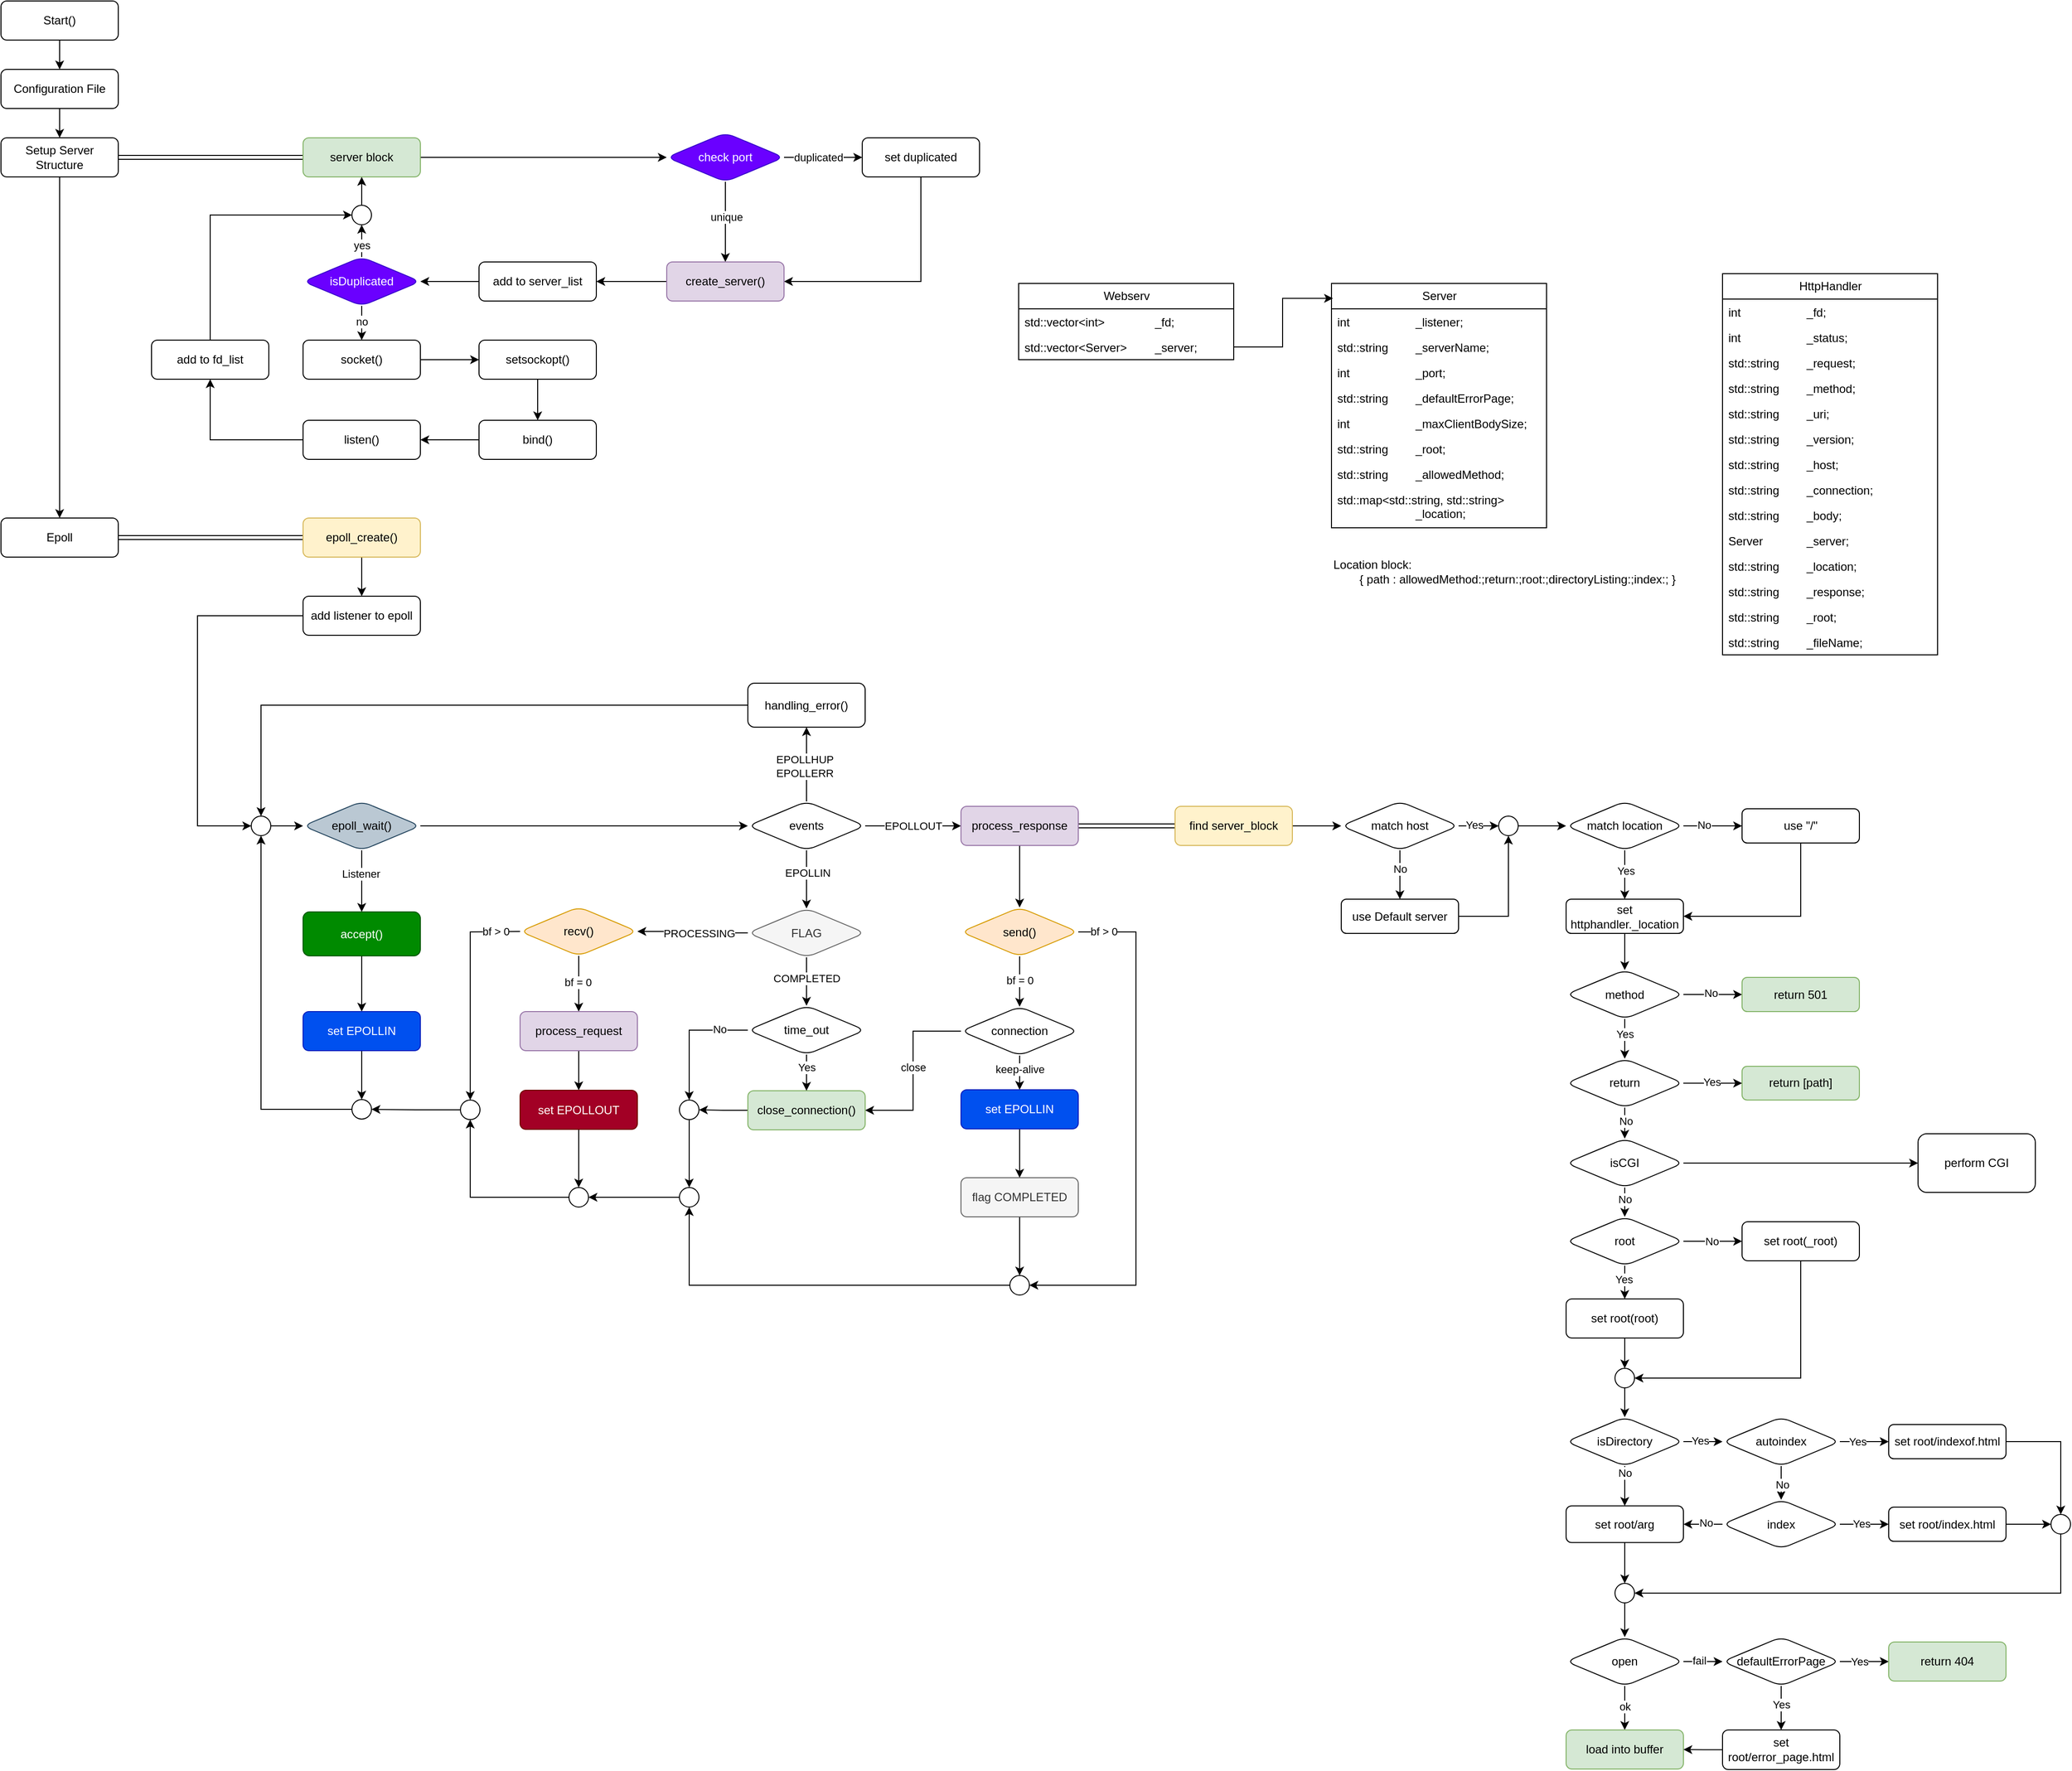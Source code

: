 <mxfile version="22.1.11" type="github">
  <diagram id="C5RBs43oDa-KdzZeNtuy" name="Page-1">
    <mxGraphModel dx="1656" dy="1790" grid="1" gridSize="10" guides="1" tooltips="1" connect="1" arrows="1" fold="1" page="0" pageScale="1" pageWidth="900" pageHeight="1600" math="0" shadow="0">
      <root>
        <mxCell id="WIyWlLk6GJQsqaUBKTNV-0" />
        <mxCell id="WIyWlLk6GJQsqaUBKTNV-1" parent="WIyWlLk6GJQsqaUBKTNV-0" />
        <mxCell id="yXXLYNOuBSX8wuwPwn-O-1" value="" style="edgeStyle=orthogonalEdgeStyle;rounded=0;orthogonalLoop=1;jettySize=auto;html=1;" parent="WIyWlLk6GJQsqaUBKTNV-1" source="WIyWlLk6GJQsqaUBKTNV-3" target="yXXLYNOuBSX8wuwPwn-O-0" edge="1">
          <mxGeometry relative="1" as="geometry" />
        </mxCell>
        <mxCell id="WIyWlLk6GJQsqaUBKTNV-3" value="Start()" style="rounded=1;whiteSpace=wrap;html=1;fontSize=12;glass=0;strokeWidth=1;shadow=0;" parent="WIyWlLk6GJQsqaUBKTNV-1" vertex="1">
          <mxGeometry x="-1" y="-449" width="120" height="40" as="geometry" />
        </mxCell>
        <mxCell id="yXXLYNOuBSX8wuwPwn-O-3" value="" style="edgeStyle=orthogonalEdgeStyle;rounded=0;orthogonalLoop=1;jettySize=auto;html=1;" parent="WIyWlLk6GJQsqaUBKTNV-1" source="yXXLYNOuBSX8wuwPwn-O-0" target="yXXLYNOuBSX8wuwPwn-O-2" edge="1">
          <mxGeometry relative="1" as="geometry" />
        </mxCell>
        <mxCell id="yXXLYNOuBSX8wuwPwn-O-0" value="Configuration File" style="whiteSpace=wrap;html=1;rounded=1;glass=0;strokeWidth=1;shadow=0;" parent="WIyWlLk6GJQsqaUBKTNV-1" vertex="1">
          <mxGeometry x="-1" y="-379" width="120" height="40" as="geometry" />
        </mxCell>
        <mxCell id="yXXLYNOuBSX8wuwPwn-O-203" value="" style="edgeStyle=orthogonalEdgeStyle;rounded=0;orthogonalLoop=1;jettySize=auto;html=1;shape=link;" parent="WIyWlLk6GJQsqaUBKTNV-1" source="yXXLYNOuBSX8wuwPwn-O-2" target="yXXLYNOuBSX8wuwPwn-O-202" edge="1">
          <mxGeometry relative="1" as="geometry" />
        </mxCell>
        <mxCell id="yXXLYNOuBSX8wuwPwn-O-247" style="edgeStyle=orthogonalEdgeStyle;rounded=0;orthogonalLoop=1;jettySize=auto;html=1;entryX=0.5;entryY=0;entryDx=0;entryDy=0;" parent="WIyWlLk6GJQsqaUBKTNV-1" source="yXXLYNOuBSX8wuwPwn-O-2" target="yXXLYNOuBSX8wuwPwn-O-6" edge="1">
          <mxGeometry relative="1" as="geometry" />
        </mxCell>
        <mxCell id="yXXLYNOuBSX8wuwPwn-O-2" value="Setup Server Structure" style="whiteSpace=wrap;html=1;rounded=1;glass=0;strokeWidth=1;shadow=0;" parent="WIyWlLk6GJQsqaUBKTNV-1" vertex="1">
          <mxGeometry x="-1" y="-309" width="120" height="40" as="geometry" />
        </mxCell>
        <mxCell id="yXXLYNOuBSX8wuwPwn-O-197" value="" style="edgeStyle=orthogonalEdgeStyle;rounded=0;orthogonalLoop=1;jettySize=auto;html=1;shape=link;" parent="WIyWlLk6GJQsqaUBKTNV-1" source="yXXLYNOuBSX8wuwPwn-O-6" target="yXXLYNOuBSX8wuwPwn-O-196" edge="1">
          <mxGeometry relative="1" as="geometry" />
        </mxCell>
        <mxCell id="yXXLYNOuBSX8wuwPwn-O-6" value="Epoll" style="whiteSpace=wrap;html=1;rounded=1;glass=0;strokeWidth=1;shadow=0;" parent="WIyWlLk6GJQsqaUBKTNV-1" vertex="1">
          <mxGeometry x="-1" y="80" width="120" height="40" as="geometry" />
        </mxCell>
        <mxCell id="yXXLYNOuBSX8wuwPwn-O-14" value="" style="edgeStyle=orthogonalEdgeStyle;rounded=0;orthogonalLoop=1;jettySize=auto;html=1;" parent="WIyWlLk6GJQsqaUBKTNV-1" source="yXXLYNOuBSX8wuwPwn-O-9" target="yXXLYNOuBSX8wuwPwn-O-13" edge="1">
          <mxGeometry relative="1" as="geometry" />
        </mxCell>
        <mxCell id="yXXLYNOuBSX8wuwPwn-O-15" value="Listener" style="edgeLabel;html=1;align=center;verticalAlign=middle;resizable=0;points=[];" parent="yXXLYNOuBSX8wuwPwn-O-14" vertex="1" connectable="0">
          <mxGeometry x="-0.247" y="-1" relative="1" as="geometry">
            <mxPoint as="offset" />
          </mxGeometry>
        </mxCell>
        <mxCell id="yXXLYNOuBSX8wuwPwn-O-17" value="" style="edgeStyle=orthogonalEdgeStyle;rounded=0;orthogonalLoop=1;jettySize=auto;html=1;" parent="WIyWlLk6GJQsqaUBKTNV-1" source="yXXLYNOuBSX8wuwPwn-O-9" target="yXXLYNOuBSX8wuwPwn-O-16" edge="1">
          <mxGeometry relative="1" as="geometry" />
        </mxCell>
        <mxCell id="yXXLYNOuBSX8wuwPwn-O-9" value="epoll_wait()" style="rhombus;whiteSpace=wrap;html=1;rounded=1;glass=0;strokeWidth=1;shadow=0;fillColor=#bac8d3;strokeColor=#23445d;" parent="WIyWlLk6GJQsqaUBKTNV-1" vertex="1">
          <mxGeometry x="308" y="370" width="120" height="50" as="geometry" />
        </mxCell>
        <mxCell id="yXXLYNOuBSX8wuwPwn-O-27" value="" style="edgeStyle=orthogonalEdgeStyle;rounded=0;orthogonalLoop=1;jettySize=auto;html=1;" parent="WIyWlLk6GJQsqaUBKTNV-1" source="yXXLYNOuBSX8wuwPwn-O-13" target="yXXLYNOuBSX8wuwPwn-O-26" edge="1">
          <mxGeometry relative="1" as="geometry" />
        </mxCell>
        <mxCell id="yXXLYNOuBSX8wuwPwn-O-13" value="accept()" style="whiteSpace=wrap;html=1;rounded=1;glass=0;strokeWidth=1;shadow=0;fillColor=#008a00;strokeColor=#005700;fontColor=#ffffff;" parent="WIyWlLk6GJQsqaUBKTNV-1" vertex="1">
          <mxGeometry x="308" y="483" width="120" height="45" as="geometry" />
        </mxCell>
        <mxCell id="yXXLYNOuBSX8wuwPwn-O-19" value="" style="edgeStyle=orthogonalEdgeStyle;rounded=0;orthogonalLoop=1;jettySize=auto;html=1;entryX=0.5;entryY=0;entryDx=0;entryDy=0;" parent="WIyWlLk6GJQsqaUBKTNV-1" source="yXXLYNOuBSX8wuwPwn-O-16" target="yXXLYNOuBSX8wuwPwn-O-82" edge="1">
          <mxGeometry relative="1" as="geometry">
            <mxPoint x="750" y="465" as="targetPoint" />
          </mxGeometry>
        </mxCell>
        <mxCell id="yXXLYNOuBSX8wuwPwn-O-20" value="EPOLLIN" style="edgeLabel;html=1;align=center;verticalAlign=middle;resizable=0;points=[];" parent="yXXLYNOuBSX8wuwPwn-O-19" vertex="1" connectable="0">
          <mxGeometry x="-0.247" y="1" relative="1" as="geometry">
            <mxPoint as="offset" />
          </mxGeometry>
        </mxCell>
        <mxCell id="yXXLYNOuBSX8wuwPwn-O-22" value="EPOLLOUT" style="edgeStyle=orthogonalEdgeStyle;rounded=0;orthogonalLoop=1;jettySize=auto;html=1;" parent="WIyWlLk6GJQsqaUBKTNV-1" source="yXXLYNOuBSX8wuwPwn-O-16" target="yXXLYNOuBSX8wuwPwn-O-21" edge="1">
          <mxGeometry x="-0.003" relative="1" as="geometry">
            <mxPoint as="offset" />
          </mxGeometry>
        </mxCell>
        <mxCell id="yXXLYNOuBSX8wuwPwn-O-24" value="" style="edgeStyle=orthogonalEdgeStyle;rounded=0;orthogonalLoop=1;jettySize=auto;html=1;" parent="WIyWlLk6GJQsqaUBKTNV-1" source="yXXLYNOuBSX8wuwPwn-O-16" target="yXXLYNOuBSX8wuwPwn-O-23" edge="1">
          <mxGeometry relative="1" as="geometry" />
        </mxCell>
        <mxCell id="yXXLYNOuBSX8wuwPwn-O-25" value="EPOLLHUP&lt;br&gt;EPOLLERR" style="edgeLabel;html=1;align=center;verticalAlign=middle;resizable=0;points=[];" parent="yXXLYNOuBSX8wuwPwn-O-24" vertex="1" connectable="0">
          <mxGeometry x="-0.041" y="2" relative="1" as="geometry">
            <mxPoint as="offset" />
          </mxGeometry>
        </mxCell>
        <mxCell id="yXXLYNOuBSX8wuwPwn-O-16" value="events" style="rhombus;whiteSpace=wrap;html=1;rounded=1;glass=0;strokeWidth=1;shadow=0;" parent="WIyWlLk6GJQsqaUBKTNV-1" vertex="1">
          <mxGeometry x="763" y="370" width="120" height="50" as="geometry" />
        </mxCell>
        <mxCell id="yXXLYNOuBSX8wuwPwn-O-49" value="" style="edgeStyle=orthogonalEdgeStyle;rounded=0;orthogonalLoop=1;jettySize=auto;html=1;" parent="WIyWlLk6GJQsqaUBKTNV-1" source="yXXLYNOuBSX8wuwPwn-O-21" target="yXXLYNOuBSX8wuwPwn-O-48" edge="1">
          <mxGeometry relative="1" as="geometry" />
        </mxCell>
        <mxCell id="YRQwu3OQHLb-Ya9GeAHd-22" value="" style="edgeStyle=orthogonalEdgeStyle;rounded=0;orthogonalLoop=1;jettySize=auto;html=1;shape=link;" edge="1" parent="WIyWlLk6GJQsqaUBKTNV-1" source="yXXLYNOuBSX8wuwPwn-O-21" target="YRQwu3OQHLb-Ya9GeAHd-21">
          <mxGeometry relative="1" as="geometry" />
        </mxCell>
        <mxCell id="yXXLYNOuBSX8wuwPwn-O-21" value="process_response" style="whiteSpace=wrap;html=1;rounded=1;glass=0;strokeWidth=1;shadow=0;fillColor=#e1d5e7;strokeColor=#9673a6;" parent="WIyWlLk6GJQsqaUBKTNV-1" vertex="1">
          <mxGeometry x="981" y="375" width="120" height="40" as="geometry" />
        </mxCell>
        <mxCell id="yXXLYNOuBSX8wuwPwn-O-166" style="edgeStyle=orthogonalEdgeStyle;rounded=0;orthogonalLoop=1;jettySize=auto;html=1;entryX=0.5;entryY=0;entryDx=0;entryDy=0;" parent="WIyWlLk6GJQsqaUBKTNV-1" source="yXXLYNOuBSX8wuwPwn-O-23" target="yXXLYNOuBSX8wuwPwn-O-43" edge="1">
          <mxGeometry relative="1" as="geometry" />
        </mxCell>
        <mxCell id="yXXLYNOuBSX8wuwPwn-O-23" value="handling_error()" style="whiteSpace=wrap;html=1;rounded=1;glass=0;strokeWidth=1;shadow=0;" parent="WIyWlLk6GJQsqaUBKTNV-1" vertex="1">
          <mxGeometry x="763" y="249" width="120" height="45" as="geometry" />
        </mxCell>
        <mxCell id="yXXLYNOuBSX8wuwPwn-O-29" value="" style="edgeStyle=orthogonalEdgeStyle;rounded=0;orthogonalLoop=1;jettySize=auto;html=1;" parent="WIyWlLk6GJQsqaUBKTNV-1" source="yXXLYNOuBSX8wuwPwn-O-26" target="yXXLYNOuBSX8wuwPwn-O-28" edge="1">
          <mxGeometry relative="1" as="geometry" />
        </mxCell>
        <mxCell id="yXXLYNOuBSX8wuwPwn-O-26" value="set EPOLLIN" style="whiteSpace=wrap;html=1;rounded=1;glass=0;strokeWidth=1;shadow=0;fillColor=#0050ef;strokeColor=#001DBC;fontColor=#ffffff;" parent="WIyWlLk6GJQsqaUBKTNV-1" vertex="1">
          <mxGeometry x="308" y="585" width="120" height="40" as="geometry" />
        </mxCell>
        <mxCell id="yXXLYNOuBSX8wuwPwn-O-46" style="edgeStyle=orthogonalEdgeStyle;rounded=0;orthogonalLoop=1;jettySize=auto;html=1;entryX=0.5;entryY=1;entryDx=0;entryDy=0;" parent="WIyWlLk6GJQsqaUBKTNV-1" source="yXXLYNOuBSX8wuwPwn-O-28" target="yXXLYNOuBSX8wuwPwn-O-43" edge="1">
          <mxGeometry relative="1" as="geometry" />
        </mxCell>
        <mxCell id="yXXLYNOuBSX8wuwPwn-O-28" value="" style="ellipse;whiteSpace=wrap;html=1;rounded=1;glass=0;strokeWidth=1;shadow=0;" parent="WIyWlLk6GJQsqaUBKTNV-1" vertex="1">
          <mxGeometry x="358" y="675" width="20" height="20" as="geometry" />
        </mxCell>
        <mxCell id="yXXLYNOuBSX8wuwPwn-O-104" value="" style="edgeStyle=orthogonalEdgeStyle;rounded=0;orthogonalLoop=1;jettySize=auto;html=1;" parent="WIyWlLk6GJQsqaUBKTNV-1" source="yXXLYNOuBSX8wuwPwn-O-32" target="yXXLYNOuBSX8wuwPwn-O-34" edge="1">
          <mxGeometry relative="1" as="geometry" />
        </mxCell>
        <mxCell id="yXXLYNOuBSX8wuwPwn-O-105" value="bf = 0" style="edgeLabel;html=1;align=center;verticalAlign=middle;resizable=0;points=[];" parent="yXXLYNOuBSX8wuwPwn-O-104" vertex="1" connectable="0">
          <mxGeometry x="0.209" y="-1" relative="1" as="geometry">
            <mxPoint y="-8" as="offset" />
          </mxGeometry>
        </mxCell>
        <mxCell id="yXXLYNOuBSX8wuwPwn-O-108" style="edgeStyle=orthogonalEdgeStyle;rounded=0;orthogonalLoop=1;jettySize=auto;html=1;entryX=0.5;entryY=0;entryDx=0;entryDy=0;" parent="WIyWlLk6GJQsqaUBKTNV-1" target="yXXLYNOuBSX8wuwPwn-O-50" edge="1">
          <mxGeometry relative="1" as="geometry">
            <mxPoint x="530.0" y="503.0" as="sourcePoint" />
            <mxPoint x="466" y="675.5" as="targetPoint" />
          </mxGeometry>
        </mxCell>
        <mxCell id="yXXLYNOuBSX8wuwPwn-O-110" value="bf &amp;gt; 0" style="edgeLabel;html=1;align=center;verticalAlign=middle;resizable=0;points=[];" parent="yXXLYNOuBSX8wuwPwn-O-108" vertex="1" connectable="0">
          <mxGeometry x="-0.521" y="-1" relative="1" as="geometry">
            <mxPoint x="27" y="-3" as="offset" />
          </mxGeometry>
        </mxCell>
        <mxCell id="yXXLYNOuBSX8wuwPwn-O-32" value="recv()" style="rhombus;whiteSpace=wrap;html=1;rounded=1;glass=0;strokeWidth=1;shadow=0;fillColor=#ffe6cc;strokeColor=#d79b00;" parent="WIyWlLk6GJQsqaUBKTNV-1" vertex="1">
          <mxGeometry x="530" y="478" width="120" height="50" as="geometry" />
        </mxCell>
        <mxCell id="yXXLYNOuBSX8wuwPwn-O-169" value="" style="edgeStyle=orthogonalEdgeStyle;rounded=0;orthogonalLoop=1;jettySize=auto;html=1;" parent="WIyWlLk6GJQsqaUBKTNV-1" source="yXXLYNOuBSX8wuwPwn-O-34" target="yXXLYNOuBSX8wuwPwn-O-168" edge="1">
          <mxGeometry relative="1" as="geometry" />
        </mxCell>
        <mxCell id="yXXLYNOuBSX8wuwPwn-O-34" value="process_request" style="whiteSpace=wrap;html=1;rounded=1;glass=0;strokeWidth=1;shadow=0;fillColor=#e1d5e7;strokeColor=#9673a6;" parent="WIyWlLk6GJQsqaUBKTNV-1" vertex="1">
          <mxGeometry x="530" y="585" width="120" height="40" as="geometry" />
        </mxCell>
        <mxCell id="yXXLYNOuBSX8wuwPwn-O-45" value="" style="edgeStyle=orthogonalEdgeStyle;rounded=0;orthogonalLoop=1;jettySize=auto;html=1;" parent="WIyWlLk6GJQsqaUBKTNV-1" source="yXXLYNOuBSX8wuwPwn-O-43" target="yXXLYNOuBSX8wuwPwn-O-9" edge="1">
          <mxGeometry relative="1" as="geometry" />
        </mxCell>
        <mxCell id="yXXLYNOuBSX8wuwPwn-O-43" value="" style="ellipse;whiteSpace=wrap;html=1;rounded=1;glass=0;strokeWidth=1;shadow=0;" parent="WIyWlLk6GJQsqaUBKTNV-1" vertex="1">
          <mxGeometry x="255" y="385" width="20" height="20" as="geometry" />
        </mxCell>
        <mxCell id="yXXLYNOuBSX8wuwPwn-O-153" value="" style="edgeStyle=orthogonalEdgeStyle;rounded=0;orthogonalLoop=1;jettySize=auto;html=1;" parent="WIyWlLk6GJQsqaUBKTNV-1" source="yXXLYNOuBSX8wuwPwn-O-48" target="yXXLYNOuBSX8wuwPwn-O-65" edge="1">
          <mxGeometry relative="1" as="geometry" />
        </mxCell>
        <mxCell id="yXXLYNOuBSX8wuwPwn-O-154" value="bf = 0" style="edgeLabel;html=1;align=center;verticalAlign=middle;resizable=0;points=[];" parent="yXXLYNOuBSX8wuwPwn-O-153" vertex="1" connectable="0">
          <mxGeometry x="-0.046" y="1" relative="1" as="geometry">
            <mxPoint x="-1" as="offset" />
          </mxGeometry>
        </mxCell>
        <mxCell id="yXXLYNOuBSX8wuwPwn-O-164" style="edgeStyle=orthogonalEdgeStyle;rounded=0;orthogonalLoop=1;jettySize=auto;html=1;entryX=1;entryY=0.5;entryDx=0;entryDy=0;" parent="WIyWlLk6GJQsqaUBKTNV-1" source="yXXLYNOuBSX8wuwPwn-O-48" target="yXXLYNOuBSX8wuwPwn-O-160" edge="1">
          <mxGeometry relative="1" as="geometry">
            <Array as="points">
              <mxPoint x="1160" y="504" />
              <mxPoint x="1160" y="865" />
            </Array>
          </mxGeometry>
        </mxCell>
        <mxCell id="yXXLYNOuBSX8wuwPwn-O-165" value="bf &amp;gt; 0" style="edgeLabel;html=1;align=center;verticalAlign=middle;resizable=0;points=[];" parent="yXXLYNOuBSX8wuwPwn-O-164" vertex="1" connectable="0">
          <mxGeometry x="-0.783" y="2" relative="1" as="geometry">
            <mxPoint x="-32" y="1" as="offset" />
          </mxGeometry>
        </mxCell>
        <mxCell id="yXXLYNOuBSX8wuwPwn-O-48" value="send()" style="rhombus;whiteSpace=wrap;html=1;rounded=1;glass=0;strokeWidth=1;shadow=0;fillColor=#ffe6cc;strokeColor=#d79b00;" parent="WIyWlLk6GJQsqaUBKTNV-1" vertex="1">
          <mxGeometry x="981" y="478.5" width="120" height="50" as="geometry" />
        </mxCell>
        <mxCell id="yXXLYNOuBSX8wuwPwn-O-155" value="" style="edgeStyle=orthogonalEdgeStyle;rounded=0;orthogonalLoop=1;jettySize=auto;html=1;" parent="WIyWlLk6GJQsqaUBKTNV-1" source="yXXLYNOuBSX8wuwPwn-O-65" target="yXXLYNOuBSX8wuwPwn-O-77" edge="1">
          <mxGeometry relative="1" as="geometry" />
        </mxCell>
        <mxCell id="yXXLYNOuBSX8wuwPwn-O-158" value="keep-alive" style="edgeLabel;html=1;align=center;verticalAlign=middle;resizable=0;points=[];" parent="yXXLYNOuBSX8wuwPwn-O-155" vertex="1" connectable="0">
          <mxGeometry x="-0.453" y="1" relative="1" as="geometry">
            <mxPoint x="-1" y="1" as="offset" />
          </mxGeometry>
        </mxCell>
        <mxCell id="yXXLYNOuBSX8wuwPwn-O-156" style="edgeStyle=orthogonalEdgeStyle;rounded=0;orthogonalLoop=1;jettySize=auto;html=1;entryX=1;entryY=0.5;entryDx=0;entryDy=0;" parent="WIyWlLk6GJQsqaUBKTNV-1" source="yXXLYNOuBSX8wuwPwn-O-65" target="yXXLYNOuBSX8wuwPwn-O-72" edge="1">
          <mxGeometry relative="1" as="geometry" />
        </mxCell>
        <mxCell id="yXXLYNOuBSX8wuwPwn-O-157" value="close" style="edgeLabel;html=1;align=center;verticalAlign=middle;resizable=0;points=[];" parent="yXXLYNOuBSX8wuwPwn-O-156" vertex="1" connectable="0">
          <mxGeometry x="-0.618" relative="1" as="geometry">
            <mxPoint x="-15" y="37" as="offset" />
          </mxGeometry>
        </mxCell>
        <mxCell id="yXXLYNOuBSX8wuwPwn-O-65" value="connection" style="rhombus;whiteSpace=wrap;html=1;rounded=1;glass=0;strokeWidth=1;shadow=0;" parent="WIyWlLk6GJQsqaUBKTNV-1" vertex="1">
          <mxGeometry x="981" y="580" width="120" height="50" as="geometry" />
        </mxCell>
        <mxCell id="yXXLYNOuBSX8wuwPwn-O-175" value="" style="edgeStyle=orthogonalEdgeStyle;rounded=0;orthogonalLoop=1;jettySize=auto;html=1;" parent="WIyWlLk6GJQsqaUBKTNV-1" source="yXXLYNOuBSX8wuwPwn-O-72" target="yXXLYNOuBSX8wuwPwn-O-172" edge="1">
          <mxGeometry relative="1" as="geometry" />
        </mxCell>
        <mxCell id="yXXLYNOuBSX8wuwPwn-O-72" value="close_connection()" style="whiteSpace=wrap;html=1;rounded=1;glass=0;strokeWidth=1;shadow=0;fillColor=#d5e8d4;strokeColor=#82b366;" parent="WIyWlLk6GJQsqaUBKTNV-1" vertex="1">
          <mxGeometry x="763" y="666" width="120" height="40" as="geometry" />
        </mxCell>
        <mxCell id="yXXLYNOuBSX8wuwPwn-O-178" value="" style="edgeStyle=orthogonalEdgeStyle;rounded=0;orthogonalLoop=1;jettySize=auto;html=1;" parent="WIyWlLk6GJQsqaUBKTNV-1" source="yXXLYNOuBSX8wuwPwn-O-77" target="yXXLYNOuBSX8wuwPwn-O-177" edge="1">
          <mxGeometry relative="1" as="geometry" />
        </mxCell>
        <mxCell id="yXXLYNOuBSX8wuwPwn-O-77" value="set EPOLLIN" style="whiteSpace=wrap;html=1;rounded=1;glass=0;strokeWidth=1;shadow=0;fillColor=#0050ef;strokeColor=#001DBC;fontColor=#ffffff;" parent="WIyWlLk6GJQsqaUBKTNV-1" vertex="1">
          <mxGeometry x="981" y="665" width="120" height="40" as="geometry" />
        </mxCell>
        <mxCell id="yXXLYNOuBSX8wuwPwn-O-85" value="" style="edgeStyle=orthogonalEdgeStyle;rounded=0;orthogonalLoop=1;jettySize=auto;html=1;" parent="WIyWlLk6GJQsqaUBKTNV-1" source="yXXLYNOuBSX8wuwPwn-O-82" target="yXXLYNOuBSX8wuwPwn-O-84" edge="1">
          <mxGeometry relative="1" as="geometry" />
        </mxCell>
        <mxCell id="yXXLYNOuBSX8wuwPwn-O-86" value="COMPLETED" style="edgeLabel;html=1;align=center;verticalAlign=middle;resizable=0;points=[];" parent="yXXLYNOuBSX8wuwPwn-O-85" vertex="1" connectable="0">
          <mxGeometry x="0.116" y="1" relative="1" as="geometry">
            <mxPoint x="-1" y="-6" as="offset" />
          </mxGeometry>
        </mxCell>
        <mxCell id="yXXLYNOuBSX8wuwPwn-O-102" value="" style="edgeStyle=orthogonalEdgeStyle;rounded=0;orthogonalLoop=1;jettySize=auto;html=1;" parent="WIyWlLk6GJQsqaUBKTNV-1" source="yXXLYNOuBSX8wuwPwn-O-82" target="yXXLYNOuBSX8wuwPwn-O-32" edge="1">
          <mxGeometry relative="1" as="geometry" />
        </mxCell>
        <mxCell id="yXXLYNOuBSX8wuwPwn-O-103" value="PROCESSING" style="edgeLabel;html=1;align=center;verticalAlign=middle;resizable=0;points=[];" parent="yXXLYNOuBSX8wuwPwn-O-102" vertex="1" connectable="0">
          <mxGeometry x="-0.118" y="1" relative="1" as="geometry">
            <mxPoint y="-1" as="offset" />
          </mxGeometry>
        </mxCell>
        <mxCell id="yXXLYNOuBSX8wuwPwn-O-82" value="FLAG" style="rhombus;whiteSpace=wrap;html=1;rounded=1;glass=0;strokeWidth=1;shadow=0;fillColor=#f5f5f5;strokeColor=#666666;fontColor=#333333;" parent="WIyWlLk6GJQsqaUBKTNV-1" vertex="1">
          <mxGeometry x="763" y="479.5" width="120" height="50" as="geometry" />
        </mxCell>
        <mxCell id="yXXLYNOuBSX8wuwPwn-O-173" style="edgeStyle=orthogonalEdgeStyle;rounded=0;orthogonalLoop=1;jettySize=auto;html=1;entryX=0.5;entryY=0;entryDx=0;entryDy=0;" parent="WIyWlLk6GJQsqaUBKTNV-1" source="yXXLYNOuBSX8wuwPwn-O-84" target="yXXLYNOuBSX8wuwPwn-O-172" edge="1">
          <mxGeometry relative="1" as="geometry" />
        </mxCell>
        <mxCell id="yXXLYNOuBSX8wuwPwn-O-176" value="No" style="edgeLabel;html=1;align=center;verticalAlign=middle;resizable=0;points=[];" parent="yXXLYNOuBSX8wuwPwn-O-173" vertex="1" connectable="0">
          <mxGeometry x="-0.402" relative="1" as="geometry">
            <mxPoint x="10" y="-1" as="offset" />
          </mxGeometry>
        </mxCell>
        <mxCell id="yXXLYNOuBSX8wuwPwn-O-84" value="time_out" style="rhombus;whiteSpace=wrap;html=1;rounded=1;glass=0;strokeWidth=1;shadow=0;" parent="WIyWlLk6GJQsqaUBKTNV-1" vertex="1">
          <mxGeometry x="763" y="579" width="120" height="50" as="geometry" />
        </mxCell>
        <mxCell id="yXXLYNOuBSX8wuwPwn-O-94" value="" style="edgeStyle=orthogonalEdgeStyle;rounded=0;orthogonalLoop=1;jettySize=auto;html=1;" parent="WIyWlLk6GJQsqaUBKTNV-1" source="yXXLYNOuBSX8wuwPwn-O-50" target="yXXLYNOuBSX8wuwPwn-O-28" edge="1">
          <mxGeometry relative="1" as="geometry" />
        </mxCell>
        <mxCell id="yXXLYNOuBSX8wuwPwn-O-50" value="" style="ellipse;whiteSpace=wrap;html=1;rounded=1;glass=0;strokeWidth=1;shadow=0;" parent="WIyWlLk6GJQsqaUBKTNV-1" vertex="1">
          <mxGeometry x="469" y="675.5" width="20" height="20" as="geometry" />
        </mxCell>
        <mxCell id="yXXLYNOuBSX8wuwPwn-O-115" value="" style="edgeStyle=orthogonalEdgeStyle;rounded=0;orthogonalLoop=1;jettySize=auto;html=1;" parent="WIyWlLk6GJQsqaUBKTNV-1" source="yXXLYNOuBSX8wuwPwn-O-113" target="yXXLYNOuBSX8wuwPwn-O-50" edge="1">
          <mxGeometry relative="1" as="geometry" />
        </mxCell>
        <mxCell id="yXXLYNOuBSX8wuwPwn-O-113" value="" style="ellipse;whiteSpace=wrap;html=1;rounded=1;glass=0;strokeWidth=1;shadow=0;" parent="WIyWlLk6GJQsqaUBKTNV-1" vertex="1">
          <mxGeometry x="580" y="765" width="20" height="20" as="geometry" />
        </mxCell>
        <mxCell id="yXXLYNOuBSX8wuwPwn-O-171" value="" style="edgeStyle=orthogonalEdgeStyle;rounded=0;orthogonalLoop=1;jettySize=auto;html=1;" parent="WIyWlLk6GJQsqaUBKTNV-1" source="yXXLYNOuBSX8wuwPwn-O-120" target="yXXLYNOuBSX8wuwPwn-O-113" edge="1">
          <mxGeometry relative="1" as="geometry" />
        </mxCell>
        <mxCell id="yXXLYNOuBSX8wuwPwn-O-120" value="" style="ellipse;whiteSpace=wrap;html=1;rounded=1;glass=0;strokeWidth=1;shadow=0;" parent="WIyWlLk6GJQsqaUBKTNV-1" vertex="1">
          <mxGeometry x="693" y="765" width="20" height="20" as="geometry" />
        </mxCell>
        <mxCell id="yXXLYNOuBSX8wuwPwn-O-140" style="edgeStyle=orthogonalEdgeStyle;rounded=0;orthogonalLoop=1;jettySize=auto;html=1;entryX=0.5;entryY=0;entryDx=0;entryDy=0;" parent="WIyWlLk6GJQsqaUBKTNV-1" source="yXXLYNOuBSX8wuwPwn-O-84" target="yXXLYNOuBSX8wuwPwn-O-72" edge="1">
          <mxGeometry relative="1" as="geometry" />
        </mxCell>
        <mxCell id="yXXLYNOuBSX8wuwPwn-O-142" value="Yes" style="edgeLabel;html=1;align=center;verticalAlign=middle;resizable=0;points=[];" parent="yXXLYNOuBSX8wuwPwn-O-140" vertex="1" connectable="0">
          <mxGeometry x="-0.5" y="2" relative="1" as="geometry">
            <mxPoint x="-2" y="2" as="offset" />
          </mxGeometry>
        </mxCell>
        <mxCell id="yXXLYNOuBSX8wuwPwn-O-163" style="edgeStyle=orthogonalEdgeStyle;rounded=0;orthogonalLoop=1;jettySize=auto;html=1;entryX=0.5;entryY=1;entryDx=0;entryDy=0;" parent="WIyWlLk6GJQsqaUBKTNV-1" source="yXXLYNOuBSX8wuwPwn-O-160" target="yXXLYNOuBSX8wuwPwn-O-120" edge="1">
          <mxGeometry relative="1" as="geometry">
            <mxPoint x="890" y="805" as="targetPoint" />
          </mxGeometry>
        </mxCell>
        <mxCell id="yXXLYNOuBSX8wuwPwn-O-160" value="" style="ellipse;whiteSpace=wrap;html=1;rounded=1;glass=0;strokeWidth=1;shadow=0;" parent="WIyWlLk6GJQsqaUBKTNV-1" vertex="1">
          <mxGeometry x="1031" y="855" width="20" height="20" as="geometry" />
        </mxCell>
        <mxCell id="yXXLYNOuBSX8wuwPwn-O-170" value="" style="edgeStyle=orthogonalEdgeStyle;rounded=0;orthogonalLoop=1;jettySize=auto;html=1;" parent="WIyWlLk6GJQsqaUBKTNV-1" source="yXXLYNOuBSX8wuwPwn-O-168" target="yXXLYNOuBSX8wuwPwn-O-113" edge="1">
          <mxGeometry relative="1" as="geometry" />
        </mxCell>
        <mxCell id="yXXLYNOuBSX8wuwPwn-O-168" value="set EPOLLOUT" style="whiteSpace=wrap;html=1;rounded=1;glass=0;strokeWidth=1;shadow=0;fillColor=#a20025;strokeColor=#6F0000;fontColor=#ffffff;" parent="WIyWlLk6GJQsqaUBKTNV-1" vertex="1">
          <mxGeometry x="530" y="665.5" width="120" height="40" as="geometry" />
        </mxCell>
        <mxCell id="yXXLYNOuBSX8wuwPwn-O-174" value="" style="edgeStyle=orthogonalEdgeStyle;rounded=0;orthogonalLoop=1;jettySize=auto;html=1;" parent="WIyWlLk6GJQsqaUBKTNV-1" source="yXXLYNOuBSX8wuwPwn-O-172" target="yXXLYNOuBSX8wuwPwn-O-120" edge="1">
          <mxGeometry relative="1" as="geometry" />
        </mxCell>
        <mxCell id="yXXLYNOuBSX8wuwPwn-O-172" value="" style="ellipse;whiteSpace=wrap;html=1;rounded=1;glass=0;strokeWidth=1;shadow=0;" parent="WIyWlLk6GJQsqaUBKTNV-1" vertex="1">
          <mxGeometry x="693" y="675.5" width="20" height="20" as="geometry" />
        </mxCell>
        <mxCell id="yXXLYNOuBSX8wuwPwn-O-179" value="" style="edgeStyle=orthogonalEdgeStyle;rounded=0;orthogonalLoop=1;jettySize=auto;html=1;" parent="WIyWlLk6GJQsqaUBKTNV-1" source="yXXLYNOuBSX8wuwPwn-O-177" target="yXXLYNOuBSX8wuwPwn-O-160" edge="1">
          <mxGeometry relative="1" as="geometry" />
        </mxCell>
        <mxCell id="yXXLYNOuBSX8wuwPwn-O-177" value="flag COMPLETED" style="whiteSpace=wrap;html=1;rounded=1;glass=0;strokeWidth=1;shadow=0;fillColor=#f5f5f5;strokeColor=#666666;fontColor=#333333;" parent="WIyWlLk6GJQsqaUBKTNV-1" vertex="1">
          <mxGeometry x="981" y="755" width="120" height="40" as="geometry" />
        </mxCell>
        <mxCell id="yXXLYNOuBSX8wuwPwn-O-243" value="" style="edgeStyle=orthogonalEdgeStyle;rounded=0;orthogonalLoop=1;jettySize=auto;html=1;" parent="WIyWlLk6GJQsqaUBKTNV-1" source="yXXLYNOuBSX8wuwPwn-O-183" target="yXXLYNOuBSX8wuwPwn-O-185" edge="1">
          <mxGeometry relative="1" as="geometry" />
        </mxCell>
        <mxCell id="yXXLYNOuBSX8wuwPwn-O-183" value="socket()" style="whiteSpace=wrap;html=1;rounded=1;glass=0;strokeWidth=1;shadow=0;" parent="WIyWlLk6GJQsqaUBKTNV-1" vertex="1">
          <mxGeometry x="308" y="-102" width="120" height="40" as="geometry" />
        </mxCell>
        <mxCell id="yXXLYNOuBSX8wuwPwn-O-188" value="" style="edgeStyle=orthogonalEdgeStyle;rounded=0;orthogonalLoop=1;jettySize=auto;html=1;" parent="WIyWlLk6GJQsqaUBKTNV-1" source="yXXLYNOuBSX8wuwPwn-O-185" target="yXXLYNOuBSX8wuwPwn-O-187" edge="1">
          <mxGeometry relative="1" as="geometry" />
        </mxCell>
        <mxCell id="yXXLYNOuBSX8wuwPwn-O-185" value="setsockopt()" style="whiteSpace=wrap;html=1;rounded=1;glass=0;strokeWidth=1;shadow=0;" parent="WIyWlLk6GJQsqaUBKTNV-1" vertex="1">
          <mxGeometry x="488" y="-102" width="120" height="40" as="geometry" />
        </mxCell>
        <mxCell id="yXXLYNOuBSX8wuwPwn-O-190" value="" style="edgeStyle=orthogonalEdgeStyle;rounded=0;orthogonalLoop=1;jettySize=auto;html=1;" parent="WIyWlLk6GJQsqaUBKTNV-1" source="yXXLYNOuBSX8wuwPwn-O-187" target="yXXLYNOuBSX8wuwPwn-O-189" edge="1">
          <mxGeometry relative="1" as="geometry" />
        </mxCell>
        <mxCell id="yXXLYNOuBSX8wuwPwn-O-187" value="bind()" style="whiteSpace=wrap;html=1;rounded=1;glass=0;strokeWidth=1;shadow=0;" parent="WIyWlLk6GJQsqaUBKTNV-1" vertex="1">
          <mxGeometry x="488" y="-20" width="120" height="40" as="geometry" />
        </mxCell>
        <mxCell id="yXXLYNOuBSX8wuwPwn-O-205" value="" style="edgeStyle=orthogonalEdgeStyle;rounded=0;orthogonalLoop=1;jettySize=auto;html=1;" parent="WIyWlLk6GJQsqaUBKTNV-1" source="yXXLYNOuBSX8wuwPwn-O-189" target="yXXLYNOuBSX8wuwPwn-O-204" edge="1">
          <mxGeometry relative="1" as="geometry" />
        </mxCell>
        <mxCell id="yXXLYNOuBSX8wuwPwn-O-189" value="listen()" style="whiteSpace=wrap;html=1;rounded=1;glass=0;strokeWidth=1;shadow=0;" parent="WIyWlLk6GJQsqaUBKTNV-1" vertex="1">
          <mxGeometry x="308" y="-20" width="120" height="40" as="geometry" />
        </mxCell>
        <mxCell id="yXXLYNOuBSX8wuwPwn-O-199" value="" style="edgeStyle=orthogonalEdgeStyle;rounded=0;orthogonalLoop=1;jettySize=auto;html=1;" parent="WIyWlLk6GJQsqaUBKTNV-1" source="yXXLYNOuBSX8wuwPwn-O-196" target="yXXLYNOuBSX8wuwPwn-O-198" edge="1">
          <mxGeometry relative="1" as="geometry" />
        </mxCell>
        <mxCell id="yXXLYNOuBSX8wuwPwn-O-196" value="epoll_create()" style="whiteSpace=wrap;html=1;rounded=1;glass=0;strokeWidth=1;shadow=0;fillColor=#fff2cc;strokeColor=#d6b656;" parent="WIyWlLk6GJQsqaUBKTNV-1" vertex="1">
          <mxGeometry x="308" y="80" width="120" height="40" as="geometry" />
        </mxCell>
        <mxCell id="yXXLYNOuBSX8wuwPwn-O-201" style="edgeStyle=orthogonalEdgeStyle;rounded=0;orthogonalLoop=1;jettySize=auto;html=1;entryX=0;entryY=0.5;entryDx=0;entryDy=0;" parent="WIyWlLk6GJQsqaUBKTNV-1" source="yXXLYNOuBSX8wuwPwn-O-198" target="yXXLYNOuBSX8wuwPwn-O-43" edge="1">
          <mxGeometry relative="1" as="geometry">
            <Array as="points">
              <mxPoint x="200" y="180" />
              <mxPoint x="200" y="395" />
            </Array>
          </mxGeometry>
        </mxCell>
        <mxCell id="yXXLYNOuBSX8wuwPwn-O-198" value="add listener to epoll" style="whiteSpace=wrap;html=1;rounded=1;glass=0;strokeWidth=1;shadow=0;" parent="WIyWlLk6GJQsqaUBKTNV-1" vertex="1">
          <mxGeometry x="308" y="160" width="120" height="40" as="geometry" />
        </mxCell>
        <mxCell id="yXXLYNOuBSX8wuwPwn-O-207" value="" style="edgeStyle=orthogonalEdgeStyle;rounded=0;orthogonalLoop=1;jettySize=auto;html=1;entryX=0;entryY=0.5;entryDx=0;entryDy=0;" parent="WIyWlLk6GJQsqaUBKTNV-1" source="yXXLYNOuBSX8wuwPwn-O-202" target="yXXLYNOuBSX8wuwPwn-O-208" edge="1">
          <mxGeometry relative="1" as="geometry">
            <mxPoint x="460" y="-289" as="targetPoint" />
          </mxGeometry>
        </mxCell>
        <mxCell id="yXXLYNOuBSX8wuwPwn-O-202" value="server block" style="whiteSpace=wrap;html=1;rounded=1;glass=0;strokeWidth=1;shadow=0;fillColor=#d5e8d4;strokeColor=#82b366;" parent="WIyWlLk6GJQsqaUBKTNV-1" vertex="1">
          <mxGeometry x="308" y="-309" width="120" height="40" as="geometry" />
        </mxCell>
        <mxCell id="yXXLYNOuBSX8wuwPwn-O-248" style="edgeStyle=orthogonalEdgeStyle;rounded=0;orthogonalLoop=1;jettySize=auto;html=1;entryX=0;entryY=0.5;entryDx=0;entryDy=0;" parent="WIyWlLk6GJQsqaUBKTNV-1" source="yXXLYNOuBSX8wuwPwn-O-204" target="yXXLYNOuBSX8wuwPwn-O-233" edge="1">
          <mxGeometry relative="1" as="geometry">
            <Array as="points">
              <mxPoint x="213" y="-230" />
            </Array>
          </mxGeometry>
        </mxCell>
        <mxCell id="yXXLYNOuBSX8wuwPwn-O-204" value="add to fd_list" style="whiteSpace=wrap;html=1;rounded=1;glass=0;strokeWidth=1;shadow=0;" parent="WIyWlLk6GJQsqaUBKTNV-1" vertex="1">
          <mxGeometry x="153" y="-102" width="120" height="40" as="geometry" />
        </mxCell>
        <mxCell id="yXXLYNOuBSX8wuwPwn-O-213" value="" style="edgeStyle=orthogonalEdgeStyle;rounded=0;orthogonalLoop=1;jettySize=auto;html=1;" parent="WIyWlLk6GJQsqaUBKTNV-1" source="yXXLYNOuBSX8wuwPwn-O-208" target="yXXLYNOuBSX8wuwPwn-O-212" edge="1">
          <mxGeometry relative="1" as="geometry" />
        </mxCell>
        <mxCell id="yXXLYNOuBSX8wuwPwn-O-220" value="duplicated" style="edgeLabel;html=1;align=center;verticalAlign=middle;resizable=0;points=[];" parent="yXXLYNOuBSX8wuwPwn-O-213" vertex="1" connectable="0">
          <mxGeometry x="-0.056" y="-1" relative="1" as="geometry">
            <mxPoint x="-3" y="-1" as="offset" />
          </mxGeometry>
        </mxCell>
        <mxCell id="yXXLYNOuBSX8wuwPwn-O-215" value="" style="edgeStyle=orthogonalEdgeStyle;rounded=0;orthogonalLoop=1;jettySize=auto;html=1;" parent="WIyWlLk6GJQsqaUBKTNV-1" source="yXXLYNOuBSX8wuwPwn-O-208" target="yXXLYNOuBSX8wuwPwn-O-214" edge="1">
          <mxGeometry relative="1" as="geometry" />
        </mxCell>
        <mxCell id="yXXLYNOuBSX8wuwPwn-O-218" value="unique" style="edgeLabel;html=1;align=center;verticalAlign=middle;resizable=0;points=[];" parent="yXXLYNOuBSX8wuwPwn-O-215" vertex="1" connectable="0">
          <mxGeometry x="-0.134" y="1" relative="1" as="geometry">
            <mxPoint as="offset" />
          </mxGeometry>
        </mxCell>
        <mxCell id="yXXLYNOuBSX8wuwPwn-O-208" value="check port" style="rhombus;whiteSpace=wrap;html=1;rounded=1;glass=0;strokeWidth=1;shadow=0;fillColor=#6a00ff;fontColor=#ffffff;strokeColor=#3700CC;" parent="WIyWlLk6GJQsqaUBKTNV-1" vertex="1">
          <mxGeometry x="680" y="-314" width="120" height="50" as="geometry" />
        </mxCell>
        <mxCell id="yXXLYNOuBSX8wuwPwn-O-244" style="edgeStyle=orthogonalEdgeStyle;rounded=0;orthogonalLoop=1;jettySize=auto;html=1;entryX=1;entryY=0.5;entryDx=0;entryDy=0;" parent="WIyWlLk6GJQsqaUBKTNV-1" source="yXXLYNOuBSX8wuwPwn-O-212" target="yXXLYNOuBSX8wuwPwn-O-214" edge="1">
          <mxGeometry relative="1" as="geometry">
            <Array as="points">
              <mxPoint x="940" y="-162" />
            </Array>
          </mxGeometry>
        </mxCell>
        <mxCell id="yXXLYNOuBSX8wuwPwn-O-212" value="set duplicated" style="whiteSpace=wrap;html=1;rounded=1;glass=0;strokeWidth=1;shadow=0;" parent="WIyWlLk6GJQsqaUBKTNV-1" vertex="1">
          <mxGeometry x="880" y="-309" width="120" height="40" as="geometry" />
        </mxCell>
        <mxCell id="yXXLYNOuBSX8wuwPwn-O-241" value="" style="edgeStyle=orthogonalEdgeStyle;rounded=0;orthogonalLoop=1;jettySize=auto;html=1;" parent="WIyWlLk6GJQsqaUBKTNV-1" source="yXXLYNOuBSX8wuwPwn-O-214" target="yXXLYNOuBSX8wuwPwn-O-239" edge="1">
          <mxGeometry relative="1" as="geometry" />
        </mxCell>
        <mxCell id="yXXLYNOuBSX8wuwPwn-O-214" value="create_server()" style="whiteSpace=wrap;html=1;rounded=1;glass=0;strokeWidth=1;shadow=0;fillColor=#e1d5e7;strokeColor=#9673a6;" parent="WIyWlLk6GJQsqaUBKTNV-1" vertex="1">
          <mxGeometry x="680" y="-182" width="120" height="40" as="geometry" />
        </mxCell>
        <mxCell id="yXXLYNOuBSX8wuwPwn-O-229" value="" style="edgeStyle=orthogonalEdgeStyle;rounded=0;orthogonalLoop=1;jettySize=auto;html=1;" parent="WIyWlLk6GJQsqaUBKTNV-1" source="yXXLYNOuBSX8wuwPwn-O-225" target="yXXLYNOuBSX8wuwPwn-O-183" edge="1">
          <mxGeometry relative="1" as="geometry" />
        </mxCell>
        <mxCell id="yXXLYNOuBSX8wuwPwn-O-237" value="no" style="edgeLabel;html=1;align=center;verticalAlign=middle;resizable=0;points=[];" parent="yXXLYNOuBSX8wuwPwn-O-229" vertex="1" connectable="0">
          <mxGeometry x="-0.087" y="-1" relative="1" as="geometry">
            <mxPoint x="-1" y="-4" as="offset" />
          </mxGeometry>
        </mxCell>
        <mxCell id="yXXLYNOuBSX8wuwPwn-O-235" value="" style="edgeStyle=orthogonalEdgeStyle;rounded=0;orthogonalLoop=1;jettySize=auto;html=1;" parent="WIyWlLk6GJQsqaUBKTNV-1" source="yXXLYNOuBSX8wuwPwn-O-225" target="yXXLYNOuBSX8wuwPwn-O-233" edge="1">
          <mxGeometry relative="1" as="geometry" />
        </mxCell>
        <mxCell id="yXXLYNOuBSX8wuwPwn-O-238" value="yes" style="edgeLabel;html=1;align=center;verticalAlign=middle;resizable=0;points=[];" parent="yXXLYNOuBSX8wuwPwn-O-235" vertex="1" connectable="0">
          <mxGeometry x="-0.626" y="2" relative="1" as="geometry">
            <mxPoint x="2" y="-3" as="offset" />
          </mxGeometry>
        </mxCell>
        <mxCell id="yXXLYNOuBSX8wuwPwn-O-225" value="isDuplicated" style="rhombus;whiteSpace=wrap;html=1;rounded=1;glass=0;strokeWidth=1;shadow=0;fillColor=#6a00ff;fontColor=#ffffff;strokeColor=#3700CC;" parent="WIyWlLk6GJQsqaUBKTNV-1" vertex="1">
          <mxGeometry x="308" y="-187" width="120" height="50" as="geometry" />
        </mxCell>
        <mxCell id="yXXLYNOuBSX8wuwPwn-O-234" value="" style="edgeStyle=orthogonalEdgeStyle;rounded=0;orthogonalLoop=1;jettySize=auto;html=1;" parent="WIyWlLk6GJQsqaUBKTNV-1" source="yXXLYNOuBSX8wuwPwn-O-233" target="yXXLYNOuBSX8wuwPwn-O-202" edge="1">
          <mxGeometry relative="1" as="geometry" />
        </mxCell>
        <mxCell id="yXXLYNOuBSX8wuwPwn-O-233" value="" style="ellipse;whiteSpace=wrap;html=1;rounded=1;glass=0;strokeWidth=1;shadow=0;" parent="WIyWlLk6GJQsqaUBKTNV-1" vertex="1">
          <mxGeometry x="358" y="-240" width="20" height="20" as="geometry" />
        </mxCell>
        <mxCell id="yXXLYNOuBSX8wuwPwn-O-242" value="" style="edgeStyle=orthogonalEdgeStyle;rounded=0;orthogonalLoop=1;jettySize=auto;html=1;" parent="WIyWlLk6GJQsqaUBKTNV-1" source="yXXLYNOuBSX8wuwPwn-O-239" target="yXXLYNOuBSX8wuwPwn-O-225" edge="1">
          <mxGeometry relative="1" as="geometry" />
        </mxCell>
        <mxCell id="yXXLYNOuBSX8wuwPwn-O-239" value="add to server_list" style="whiteSpace=wrap;html=1;rounded=1;glass=0;strokeWidth=1;shadow=0;" parent="WIyWlLk6GJQsqaUBKTNV-1" vertex="1">
          <mxGeometry x="488" y="-182" width="120" height="40" as="geometry" />
        </mxCell>
        <mxCell id="yXXLYNOuBSX8wuwPwn-O-258" value="Server" style="swimlane;fontStyle=0;childLayout=stackLayout;horizontal=1;startSize=26;fillColor=none;horizontalStack=0;resizeParent=1;resizeParentMax=0;resizeLast=0;collapsible=1;marginBottom=0;html=1;" parent="WIyWlLk6GJQsqaUBKTNV-1" vertex="1">
          <mxGeometry x="1360" y="-160" width="220" height="250" as="geometry" />
        </mxCell>
        <mxCell id="yXXLYNOuBSX8wuwPwn-O-261" value="int&lt;span style=&quot;white-space: pre;&quot;&gt;&#x9;&lt;/span&gt;&lt;span style=&quot;white-space: pre;&quot;&gt;&#x9;&lt;/span&gt;&lt;span style=&quot;white-space: pre;&quot;&gt;&#x9;&lt;/span&gt;_listener;" style="text;strokeColor=none;fillColor=none;align=left;verticalAlign=top;spacingLeft=4;spacingRight=4;overflow=hidden;rotatable=0;points=[[0,0.5],[1,0.5]];portConstraint=eastwest;whiteSpace=wrap;html=1;" parent="yXXLYNOuBSX8wuwPwn-O-258" vertex="1">
          <mxGeometry y="26" width="220" height="26" as="geometry" />
        </mxCell>
        <mxCell id="yXXLYNOuBSX8wuwPwn-O-259" value="std::string&lt;span style=&quot;white-space: pre;&quot;&gt;&#x9;&lt;/span&gt;_serverName;" style="text;strokeColor=none;fillColor=none;align=left;verticalAlign=top;spacingLeft=4;spacingRight=4;overflow=hidden;rotatable=0;points=[[0,0.5],[1,0.5]];portConstraint=eastwest;whiteSpace=wrap;html=1;" parent="yXXLYNOuBSX8wuwPwn-O-258" vertex="1">
          <mxGeometry y="52" width="220" height="26" as="geometry" />
        </mxCell>
        <mxCell id="yXXLYNOuBSX8wuwPwn-O-260" value="int&lt;span style=&quot;white-space: pre;&quot;&gt;&#x9;&lt;/span&gt;&lt;span style=&quot;white-space: pre;&quot;&gt;&#x9;&lt;/span&gt;&lt;span style=&quot;white-space: pre;&quot;&gt;&#x9;&lt;/span&gt;_port;" style="text;strokeColor=none;fillColor=none;align=left;verticalAlign=top;spacingLeft=4;spacingRight=4;overflow=hidden;rotatable=0;points=[[0,0.5],[1,0.5]];portConstraint=eastwest;whiteSpace=wrap;html=1;" parent="yXXLYNOuBSX8wuwPwn-O-258" vertex="1">
          <mxGeometry y="78" width="220" height="26" as="geometry" />
        </mxCell>
        <mxCell id="yXXLYNOuBSX8wuwPwn-O-262" value="std::string&lt;span style=&quot;white-space: pre;&quot;&gt;&#x9;&lt;/span&gt;_defaultErrorPage;" style="text;strokeColor=none;fillColor=none;align=left;verticalAlign=top;spacingLeft=4;spacingRight=4;overflow=hidden;rotatable=0;points=[[0,0.5],[1,0.5]];portConstraint=eastwest;whiteSpace=wrap;html=1;" parent="yXXLYNOuBSX8wuwPwn-O-258" vertex="1">
          <mxGeometry y="104" width="220" height="26" as="geometry" />
        </mxCell>
        <mxCell id="yXXLYNOuBSX8wuwPwn-O-263" value="int&lt;span style=&quot;white-space: pre;&quot;&gt;&#x9;&lt;/span&gt;&lt;span style=&quot;white-space: pre;&quot;&gt;&#x9;&lt;/span&gt;&lt;span style=&quot;white-space: pre;&quot;&gt;&#x9;&lt;/span&gt;_maxClientBodySize;" style="text;strokeColor=none;fillColor=none;align=left;verticalAlign=top;spacingLeft=4;spacingRight=4;overflow=hidden;rotatable=0;points=[[0,0.5],[1,0.5]];portConstraint=eastwest;whiteSpace=wrap;html=1;" parent="yXXLYNOuBSX8wuwPwn-O-258" vertex="1">
          <mxGeometry y="130" width="220" height="26" as="geometry" />
        </mxCell>
        <mxCell id="yXXLYNOuBSX8wuwPwn-O-264" value="std::string&lt;span style=&quot;white-space: pre;&quot;&gt;&#x9;&lt;/span&gt;_root;" style="text;strokeColor=none;fillColor=none;align=left;verticalAlign=top;spacingLeft=4;spacingRight=4;overflow=hidden;rotatable=0;points=[[0,0.5],[1,0.5]];portConstraint=eastwest;whiteSpace=wrap;html=1;" parent="yXXLYNOuBSX8wuwPwn-O-258" vertex="1">
          <mxGeometry y="156" width="220" height="26" as="geometry" />
        </mxCell>
        <mxCell id="yXXLYNOuBSX8wuwPwn-O-265" value="std::string&lt;span style=&quot;white-space: pre;&quot;&gt;&#x9;&lt;/span&gt;_allowedMethod;" style="text;strokeColor=none;fillColor=none;align=left;verticalAlign=top;spacingLeft=4;spacingRight=4;overflow=hidden;rotatable=0;points=[[0,0.5],[1,0.5]];portConstraint=eastwest;whiteSpace=wrap;html=1;" parent="yXXLYNOuBSX8wuwPwn-O-258" vertex="1">
          <mxGeometry y="182" width="220" height="26" as="geometry" />
        </mxCell>
        <mxCell id="yXXLYNOuBSX8wuwPwn-O-266" value="std::map&amp;lt;std::string, std::string&amp;gt;&lt;br&gt;&lt;span style=&quot;white-space: pre;&quot;&gt;&#x9;&lt;/span&gt;&lt;span style=&quot;white-space: pre;&quot;&gt;&#x9;&lt;/span&gt;&lt;span style=&quot;white-space: pre;&quot;&gt;&#x9;&lt;/span&gt;_location;" style="text;strokeColor=none;fillColor=none;align=left;verticalAlign=top;spacingLeft=4;spacingRight=4;overflow=hidden;rotatable=0;points=[[0,0.5],[1,0.5]];portConstraint=eastwest;whiteSpace=wrap;html=1;" parent="yXXLYNOuBSX8wuwPwn-O-258" vertex="1">
          <mxGeometry y="208" width="220" height="42" as="geometry" />
        </mxCell>
        <mxCell id="yXXLYNOuBSX8wuwPwn-O-268" value="Webserv" style="swimlane;fontStyle=0;childLayout=stackLayout;horizontal=1;startSize=26;fillColor=none;horizontalStack=0;resizeParent=1;resizeParentMax=0;resizeLast=0;collapsible=1;marginBottom=0;html=1;" parent="WIyWlLk6GJQsqaUBKTNV-1" vertex="1">
          <mxGeometry x="1040" y="-160" width="220" height="78" as="geometry" />
        </mxCell>
        <mxCell id="yXXLYNOuBSX8wuwPwn-O-269" value="std::vector&amp;lt;int&amp;gt;&lt;span style=&quot;white-space: pre;&quot;&gt;&#x9;&lt;span style=&quot;white-space: pre;&quot;&gt;&#x9;&lt;/span&gt;&lt;/span&gt;_fd;" style="text;strokeColor=none;fillColor=none;align=left;verticalAlign=top;spacingLeft=4;spacingRight=4;overflow=hidden;rotatable=0;points=[[0,0.5],[1,0.5]];portConstraint=eastwest;whiteSpace=wrap;html=1;" parent="yXXLYNOuBSX8wuwPwn-O-268" vertex="1">
          <mxGeometry y="26" width="220" height="26" as="geometry" />
        </mxCell>
        <mxCell id="yXXLYNOuBSX8wuwPwn-O-270" value="std::vector&amp;lt;Server&amp;gt;&lt;span style=&quot;white-space: pre;&quot;&gt;&#x9;&lt;span style=&quot;white-space: pre;&quot;&gt;&#x9;&lt;/span&gt;&lt;/span&gt;_server;" style="text;strokeColor=none;fillColor=none;align=left;verticalAlign=top;spacingLeft=4;spacingRight=4;overflow=hidden;rotatable=0;points=[[0,0.5],[1,0.5]];portConstraint=eastwest;whiteSpace=wrap;html=1;" parent="yXXLYNOuBSX8wuwPwn-O-268" vertex="1">
          <mxGeometry y="52" width="220" height="26" as="geometry" />
        </mxCell>
        <mxCell id="yXXLYNOuBSX8wuwPwn-O-277" style="edgeStyle=orthogonalEdgeStyle;rounded=0;orthogonalLoop=1;jettySize=auto;html=1;entryX=0.007;entryY=0.061;entryDx=0;entryDy=0;entryPerimeter=0;" parent="WIyWlLk6GJQsqaUBKTNV-1" source="yXXLYNOuBSX8wuwPwn-O-270" target="yXXLYNOuBSX8wuwPwn-O-258" edge="1">
          <mxGeometry relative="1" as="geometry" />
        </mxCell>
        <mxCell id="yXXLYNOuBSX8wuwPwn-O-288" value="Location block:&lt;br&gt;&lt;span style=&quot;white-space: pre;&quot;&gt;&#x9;&lt;/span&gt;{ path : allowedMethod:;return:;root:;directoryListing:;index:; }" style="text;html=1;strokeColor=none;fillColor=none;align=left;verticalAlign=middle;whiteSpace=wrap;rounded=0;" parent="WIyWlLk6GJQsqaUBKTNV-1" vertex="1">
          <mxGeometry x="1360" y="120" width="410" height="30" as="geometry" />
        </mxCell>
        <mxCell id="YRQwu3OQHLb-Ya9GeAHd-0" value="HttpHandler" style="swimlane;fontStyle=0;childLayout=stackLayout;horizontal=1;startSize=26;fillColor=none;horizontalStack=0;resizeParent=1;resizeParentMax=0;resizeLast=0;collapsible=1;marginBottom=0;html=1;" vertex="1" parent="WIyWlLk6GJQsqaUBKTNV-1">
          <mxGeometry x="1760" y="-170" width="220" height="390" as="geometry" />
        </mxCell>
        <mxCell id="YRQwu3OQHLb-Ya9GeAHd-1" value="int&lt;span style=&quot;white-space: pre;&quot;&gt;&#x9;&lt;/span&gt;&lt;span style=&quot;white-space: pre;&quot;&gt;&#x9;&lt;/span&gt;&lt;span style=&quot;white-space: pre;&quot;&gt;&#x9;&lt;/span&gt;_fd;" style="text;strokeColor=none;fillColor=none;align=left;verticalAlign=top;spacingLeft=4;spacingRight=4;overflow=hidden;rotatable=0;points=[[0,0.5],[1,0.5]];portConstraint=eastwest;whiteSpace=wrap;html=1;" vertex="1" parent="YRQwu3OQHLb-Ya9GeAHd-0">
          <mxGeometry y="26" width="220" height="26" as="geometry" />
        </mxCell>
        <mxCell id="YRQwu3OQHLb-Ya9GeAHd-9" value="int&lt;span style=&quot;white-space: pre;&quot;&gt;&#x9;&lt;/span&gt;&lt;span style=&quot;white-space: pre;&quot;&gt;&#x9;&lt;/span&gt;&lt;span style=&quot;white-space: pre;&quot;&gt;&#x9;&lt;/span&gt;_status;" style="text;strokeColor=none;fillColor=none;align=left;verticalAlign=top;spacingLeft=4;spacingRight=4;overflow=hidden;rotatable=0;points=[[0,0.5],[1,0.5]];portConstraint=eastwest;whiteSpace=wrap;html=1;" vertex="1" parent="YRQwu3OQHLb-Ya9GeAHd-0">
          <mxGeometry y="52" width="220" height="26" as="geometry" />
        </mxCell>
        <mxCell id="YRQwu3OQHLb-Ya9GeAHd-3" value="std::string&lt;span style=&quot;white-space: pre;&quot;&gt;&#x9;&lt;/span&gt;_request;&lt;br&gt;" style="text;strokeColor=none;fillColor=none;align=left;verticalAlign=top;spacingLeft=4;spacingRight=4;overflow=hidden;rotatable=0;points=[[0,0.5],[1,0.5]];portConstraint=eastwest;whiteSpace=wrap;html=1;" vertex="1" parent="YRQwu3OQHLb-Ya9GeAHd-0">
          <mxGeometry y="78" width="220" height="26" as="geometry" />
        </mxCell>
        <mxCell id="YRQwu3OQHLb-Ya9GeAHd-10" value="std::string&lt;span style=&quot;white-space: pre;&quot;&gt;&#x9;&lt;/span&gt;_method;" style="text;strokeColor=none;fillColor=none;align=left;verticalAlign=top;spacingLeft=4;spacingRight=4;overflow=hidden;rotatable=0;points=[[0,0.5],[1,0.5]];portConstraint=eastwest;whiteSpace=wrap;html=1;" vertex="1" parent="YRQwu3OQHLb-Ya9GeAHd-0">
          <mxGeometry y="104" width="220" height="26" as="geometry" />
        </mxCell>
        <mxCell id="YRQwu3OQHLb-Ya9GeAHd-11" value="std::string&lt;span style=&quot;white-space: pre;&quot;&gt;&#x9;&lt;/span&gt;_uri;" style="text;strokeColor=none;fillColor=none;align=left;verticalAlign=top;spacingLeft=4;spacingRight=4;overflow=hidden;rotatable=0;points=[[0,0.5],[1,0.5]];portConstraint=eastwest;whiteSpace=wrap;html=1;" vertex="1" parent="YRQwu3OQHLb-Ya9GeAHd-0">
          <mxGeometry y="130" width="220" height="26" as="geometry" />
        </mxCell>
        <mxCell id="YRQwu3OQHLb-Ya9GeAHd-12" value="std::string&lt;span style=&quot;white-space: pre;&quot;&gt;&#x9;&lt;/span&gt;_version;" style="text;strokeColor=none;fillColor=none;align=left;verticalAlign=top;spacingLeft=4;spacingRight=4;overflow=hidden;rotatable=0;points=[[0,0.5],[1,0.5]];portConstraint=eastwest;whiteSpace=wrap;html=1;" vertex="1" parent="YRQwu3OQHLb-Ya9GeAHd-0">
          <mxGeometry y="156" width="220" height="26" as="geometry" />
        </mxCell>
        <mxCell id="YRQwu3OQHLb-Ya9GeAHd-13" value="std::string&lt;span style=&quot;white-space: pre;&quot;&gt;&#x9;&lt;/span&gt;_host;" style="text;strokeColor=none;fillColor=none;align=left;verticalAlign=top;spacingLeft=4;spacingRight=4;overflow=hidden;rotatable=0;points=[[0,0.5],[1,0.5]];portConstraint=eastwest;whiteSpace=wrap;html=1;" vertex="1" parent="YRQwu3OQHLb-Ya9GeAHd-0">
          <mxGeometry y="182" width="220" height="26" as="geometry" />
        </mxCell>
        <mxCell id="YRQwu3OQHLb-Ya9GeAHd-15" value="std::string&lt;span style=&quot;white-space: pre;&quot;&gt;&#x9;&lt;/span&gt;_connection;" style="text;strokeColor=none;fillColor=none;align=left;verticalAlign=top;spacingLeft=4;spacingRight=4;overflow=hidden;rotatable=0;points=[[0,0.5],[1,0.5]];portConstraint=eastwest;whiteSpace=wrap;html=1;" vertex="1" parent="YRQwu3OQHLb-Ya9GeAHd-0">
          <mxGeometry y="208" width="220" height="26" as="geometry" />
        </mxCell>
        <mxCell id="YRQwu3OQHLb-Ya9GeAHd-14" value="std::string&lt;span style=&quot;white-space: pre;&quot;&gt;&#x9;&lt;/span&gt;_body;" style="text;strokeColor=none;fillColor=none;align=left;verticalAlign=top;spacingLeft=4;spacingRight=4;overflow=hidden;rotatable=0;points=[[0,0.5],[1,0.5]];portConstraint=eastwest;whiteSpace=wrap;html=1;" vertex="1" parent="YRQwu3OQHLb-Ya9GeAHd-0">
          <mxGeometry y="234" width="220" height="26" as="geometry" />
        </mxCell>
        <mxCell id="YRQwu3OQHLb-Ya9GeAHd-19" value="Server&lt;span style=&quot;white-space: pre;&quot;&gt;&#x9;&lt;/span&gt;&lt;span style=&quot;white-space: pre;&quot;&gt;&#x9;&lt;/span&gt;_server;" style="text;strokeColor=none;fillColor=none;align=left;verticalAlign=top;spacingLeft=4;spacingRight=4;overflow=hidden;rotatable=0;points=[[0,0.5],[1,0.5]];portConstraint=eastwest;whiteSpace=wrap;html=1;" vertex="1" parent="YRQwu3OQHLb-Ya9GeAHd-0">
          <mxGeometry y="260" width="220" height="26" as="geometry" />
        </mxCell>
        <mxCell id="YRQwu3OQHLb-Ya9GeAHd-20" value="std::string&lt;span style=&quot;white-space: pre;&quot;&gt;&#x9;&lt;/span&gt;_location;" style="text;strokeColor=none;fillColor=none;align=left;verticalAlign=top;spacingLeft=4;spacingRight=4;overflow=hidden;rotatable=0;points=[[0,0.5],[1,0.5]];portConstraint=eastwest;whiteSpace=wrap;html=1;" vertex="1" parent="YRQwu3OQHLb-Ya9GeAHd-0">
          <mxGeometry y="286" width="220" height="26" as="geometry" />
        </mxCell>
        <mxCell id="YRQwu3OQHLb-Ya9GeAHd-16" value="std::string&lt;span style=&quot;white-space: pre;&quot;&gt;&#x9;&lt;/span&gt;_response;" style="text;strokeColor=none;fillColor=none;align=left;verticalAlign=top;spacingLeft=4;spacingRight=4;overflow=hidden;rotatable=0;points=[[0,0.5],[1,0.5]];portConstraint=eastwest;whiteSpace=wrap;html=1;" vertex="1" parent="YRQwu3OQHLb-Ya9GeAHd-0">
          <mxGeometry y="312" width="220" height="26" as="geometry" />
        </mxCell>
        <mxCell id="YRQwu3OQHLb-Ya9GeAHd-18" value="std::string&lt;span style=&quot;white-space: pre;&quot;&gt;&#x9;&lt;/span&gt;_root;" style="text;strokeColor=none;fillColor=none;align=left;verticalAlign=top;spacingLeft=4;spacingRight=4;overflow=hidden;rotatable=0;points=[[0,0.5],[1,0.5]];portConstraint=eastwest;whiteSpace=wrap;html=1;" vertex="1" parent="YRQwu3OQHLb-Ya9GeAHd-0">
          <mxGeometry y="338" width="220" height="26" as="geometry" />
        </mxCell>
        <mxCell id="YRQwu3OQHLb-Ya9GeAHd-17" value="std::string&lt;span style=&quot;white-space: pre;&quot;&gt;&#x9;&lt;/span&gt;_fileName;" style="text;strokeColor=none;fillColor=none;align=left;verticalAlign=top;spacingLeft=4;spacingRight=4;overflow=hidden;rotatable=0;points=[[0,0.5],[1,0.5]];portConstraint=eastwest;whiteSpace=wrap;html=1;" vertex="1" parent="YRQwu3OQHLb-Ya9GeAHd-0">
          <mxGeometry y="364" width="220" height="26" as="geometry" />
        </mxCell>
        <mxCell id="YRQwu3OQHLb-Ya9GeAHd-24" value="" style="edgeStyle=orthogonalEdgeStyle;rounded=0;orthogonalLoop=1;jettySize=auto;html=1;" edge="1" parent="WIyWlLk6GJQsqaUBKTNV-1" source="YRQwu3OQHLb-Ya9GeAHd-21" target="YRQwu3OQHLb-Ya9GeAHd-23">
          <mxGeometry relative="1" as="geometry" />
        </mxCell>
        <mxCell id="YRQwu3OQHLb-Ya9GeAHd-21" value="find server_block" style="whiteSpace=wrap;html=1;rounded=1;glass=0;strokeWidth=1;shadow=0;fillColor=#fff2cc;strokeColor=#d6b656;" vertex="1" parent="WIyWlLk6GJQsqaUBKTNV-1">
          <mxGeometry x="1200" y="375" width="120" height="40" as="geometry" />
        </mxCell>
        <mxCell id="YRQwu3OQHLb-Ya9GeAHd-32" value="" style="edgeStyle=orthogonalEdgeStyle;rounded=0;orthogonalLoop=1;jettySize=auto;html=1;" edge="1" parent="WIyWlLk6GJQsqaUBKTNV-1" source="YRQwu3OQHLb-Ya9GeAHd-23" target="YRQwu3OQHLb-Ya9GeAHd-31">
          <mxGeometry relative="1" as="geometry" />
        </mxCell>
        <mxCell id="YRQwu3OQHLb-Ya9GeAHd-33" value="No" style="edgeLabel;html=1;align=center;verticalAlign=middle;resizable=0;points=[];" vertex="1" connectable="0" parent="YRQwu3OQHLb-Ya9GeAHd-32">
          <mxGeometry x="-0.35" y="-2" relative="1" as="geometry">
            <mxPoint x="2" y="2" as="offset" />
          </mxGeometry>
        </mxCell>
        <mxCell id="YRQwu3OQHLb-Ya9GeAHd-35" value="" style="edgeStyle=orthogonalEdgeStyle;rounded=0;orthogonalLoop=1;jettySize=auto;html=1;" edge="1" parent="WIyWlLk6GJQsqaUBKTNV-1" source="YRQwu3OQHLb-Ya9GeAHd-23" target="YRQwu3OQHLb-Ya9GeAHd-34">
          <mxGeometry relative="1" as="geometry" />
        </mxCell>
        <mxCell id="YRQwu3OQHLb-Ya9GeAHd-60" value="Yes" style="edgeLabel;html=1;align=center;verticalAlign=middle;resizable=0;points=[];" vertex="1" connectable="0" parent="YRQwu3OQHLb-Ya9GeAHd-35">
          <mxGeometry x="-0.239" y="1" relative="1" as="geometry">
            <mxPoint as="offset" />
          </mxGeometry>
        </mxCell>
        <mxCell id="YRQwu3OQHLb-Ya9GeAHd-23" value="match host" style="rhombus;whiteSpace=wrap;html=1;rounded=1;glass=0;strokeWidth=1;shadow=0;" vertex="1" parent="WIyWlLk6GJQsqaUBKTNV-1">
          <mxGeometry x="1370" y="370" width="120" height="50" as="geometry" />
        </mxCell>
        <mxCell id="YRQwu3OQHLb-Ya9GeAHd-39" value="" style="edgeStyle=orthogonalEdgeStyle;rounded=0;orthogonalLoop=1;jettySize=auto;html=1;" edge="1" parent="WIyWlLk6GJQsqaUBKTNV-1" source="YRQwu3OQHLb-Ya9GeAHd-28" target="YRQwu3OQHLb-Ya9GeAHd-38">
          <mxGeometry relative="1" as="geometry" />
        </mxCell>
        <mxCell id="YRQwu3OQHLb-Ya9GeAHd-40" value="No" style="edgeLabel;html=1;align=center;verticalAlign=middle;resizable=0;points=[];" vertex="1" connectable="0" parent="YRQwu3OQHLb-Ya9GeAHd-39">
          <mxGeometry x="-0.324" y="1" relative="1" as="geometry">
            <mxPoint as="offset" />
          </mxGeometry>
        </mxCell>
        <mxCell id="YRQwu3OQHLb-Ya9GeAHd-42" value="" style="edgeStyle=orthogonalEdgeStyle;rounded=0;orthogonalLoop=1;jettySize=auto;html=1;" edge="1" parent="WIyWlLk6GJQsqaUBKTNV-1" source="YRQwu3OQHLb-Ya9GeAHd-28" target="YRQwu3OQHLb-Ya9GeAHd-41">
          <mxGeometry relative="1" as="geometry" />
        </mxCell>
        <mxCell id="YRQwu3OQHLb-Ya9GeAHd-43" value="Yes" style="edgeLabel;html=1;align=center;verticalAlign=middle;resizable=0;points=[];" vertex="1" connectable="0" parent="YRQwu3OQHLb-Ya9GeAHd-42">
          <mxGeometry x="-0.119" relative="1" as="geometry">
            <mxPoint x="1" y="-1" as="offset" />
          </mxGeometry>
        </mxCell>
        <mxCell id="YRQwu3OQHLb-Ya9GeAHd-28" value="match location" style="rhombus;whiteSpace=wrap;html=1;rounded=1;glass=0;strokeWidth=1;shadow=0;" vertex="1" parent="WIyWlLk6GJQsqaUBKTNV-1">
          <mxGeometry x="1600" y="370" width="120" height="50" as="geometry" />
        </mxCell>
        <mxCell id="YRQwu3OQHLb-Ya9GeAHd-36" style="edgeStyle=orthogonalEdgeStyle;rounded=0;orthogonalLoop=1;jettySize=auto;html=1;entryX=0.5;entryY=1;entryDx=0;entryDy=0;" edge="1" parent="WIyWlLk6GJQsqaUBKTNV-1" source="YRQwu3OQHLb-Ya9GeAHd-31" target="YRQwu3OQHLb-Ya9GeAHd-34">
          <mxGeometry relative="1" as="geometry" />
        </mxCell>
        <mxCell id="YRQwu3OQHLb-Ya9GeAHd-31" value="use Default server" style="whiteSpace=wrap;html=1;rounded=1;glass=0;strokeWidth=1;shadow=0;" vertex="1" parent="WIyWlLk6GJQsqaUBKTNV-1">
          <mxGeometry x="1370" y="470" width="120" height="35" as="geometry" />
        </mxCell>
        <mxCell id="YRQwu3OQHLb-Ya9GeAHd-37" value="" style="edgeStyle=orthogonalEdgeStyle;rounded=0;orthogonalLoop=1;jettySize=auto;html=1;" edge="1" parent="WIyWlLk6GJQsqaUBKTNV-1" source="YRQwu3OQHLb-Ya9GeAHd-34" target="YRQwu3OQHLb-Ya9GeAHd-28">
          <mxGeometry relative="1" as="geometry" />
        </mxCell>
        <mxCell id="YRQwu3OQHLb-Ya9GeAHd-34" value="" style="ellipse;whiteSpace=wrap;html=1;rounded=1;glass=0;strokeWidth=1;shadow=0;" vertex="1" parent="WIyWlLk6GJQsqaUBKTNV-1">
          <mxGeometry x="1531" y="385" width="20" height="20" as="geometry" />
        </mxCell>
        <mxCell id="YRQwu3OQHLb-Ya9GeAHd-45" style="edgeStyle=orthogonalEdgeStyle;rounded=0;orthogonalLoop=1;jettySize=auto;html=1;entryX=1;entryY=0.5;entryDx=0;entryDy=0;exitX=0.5;exitY=1;exitDx=0;exitDy=0;" edge="1" parent="WIyWlLk6GJQsqaUBKTNV-1" source="YRQwu3OQHLb-Ya9GeAHd-38" target="YRQwu3OQHLb-Ya9GeAHd-41">
          <mxGeometry relative="1" as="geometry">
            <Array as="points">
              <mxPoint x="1840" y="488" />
            </Array>
          </mxGeometry>
        </mxCell>
        <mxCell id="YRQwu3OQHLb-Ya9GeAHd-38" value="use &quot;/&quot;" style="whiteSpace=wrap;html=1;rounded=1;glass=0;strokeWidth=1;shadow=0;" vertex="1" parent="WIyWlLk6GJQsqaUBKTNV-1">
          <mxGeometry x="1780" y="377.5" width="120" height="35" as="geometry" />
        </mxCell>
        <mxCell id="YRQwu3OQHLb-Ya9GeAHd-49" value="" style="edgeStyle=orthogonalEdgeStyle;rounded=0;orthogonalLoop=1;jettySize=auto;html=1;" edge="1" parent="WIyWlLk6GJQsqaUBKTNV-1" source="YRQwu3OQHLb-Ya9GeAHd-41" target="YRQwu3OQHLb-Ya9GeAHd-48">
          <mxGeometry relative="1" as="geometry" />
        </mxCell>
        <mxCell id="YRQwu3OQHLb-Ya9GeAHd-41" value="set httphandler._location" style="whiteSpace=wrap;html=1;rounded=1;glass=0;strokeWidth=1;shadow=0;" vertex="1" parent="WIyWlLk6GJQsqaUBKTNV-1">
          <mxGeometry x="1600" y="470" width="120" height="35" as="geometry" />
        </mxCell>
        <mxCell id="YRQwu3OQHLb-Ya9GeAHd-51" value="" style="edgeStyle=orthogonalEdgeStyle;rounded=0;orthogonalLoop=1;jettySize=auto;html=1;" edge="1" parent="WIyWlLk6GJQsqaUBKTNV-1" source="YRQwu3OQHLb-Ya9GeAHd-48" target="YRQwu3OQHLb-Ya9GeAHd-50">
          <mxGeometry relative="1" as="geometry" />
        </mxCell>
        <mxCell id="YRQwu3OQHLb-Ya9GeAHd-52" value="No" style="edgeLabel;html=1;align=center;verticalAlign=middle;resizable=0;points=[];" vertex="1" connectable="0" parent="YRQwu3OQHLb-Ya9GeAHd-51">
          <mxGeometry x="-0.03" y="2" relative="1" as="geometry">
            <mxPoint x="-1" as="offset" />
          </mxGeometry>
        </mxCell>
        <mxCell id="YRQwu3OQHLb-Ya9GeAHd-56" value="" style="edgeStyle=orthogonalEdgeStyle;rounded=0;orthogonalLoop=1;jettySize=auto;html=1;" edge="1" parent="WIyWlLk6GJQsqaUBKTNV-1" source="YRQwu3OQHLb-Ya9GeAHd-48" target="YRQwu3OQHLb-Ya9GeAHd-55">
          <mxGeometry relative="1" as="geometry" />
        </mxCell>
        <mxCell id="YRQwu3OQHLb-Ya9GeAHd-59" value="Yes" style="edgeLabel;html=1;align=center;verticalAlign=middle;resizable=0;points=[];" vertex="1" connectable="0" parent="YRQwu3OQHLb-Ya9GeAHd-56">
          <mxGeometry x="-0.284" y="1" relative="1" as="geometry">
            <mxPoint x="-1" y="1" as="offset" />
          </mxGeometry>
        </mxCell>
        <mxCell id="YRQwu3OQHLb-Ya9GeAHd-48" value="method" style="rhombus;whiteSpace=wrap;html=1;rounded=1;glass=0;strokeWidth=1;shadow=0;" vertex="1" parent="WIyWlLk6GJQsqaUBKTNV-1">
          <mxGeometry x="1600" y="542.5" width="120" height="50" as="geometry" />
        </mxCell>
        <mxCell id="YRQwu3OQHLb-Ya9GeAHd-50" value="return 501" style="whiteSpace=wrap;html=1;rounded=1;glass=0;strokeWidth=1;shadow=0;fillColor=#d5e8d4;strokeColor=#82b366;" vertex="1" parent="WIyWlLk6GJQsqaUBKTNV-1">
          <mxGeometry x="1780" y="550" width="120" height="35" as="geometry" />
        </mxCell>
        <mxCell id="YRQwu3OQHLb-Ya9GeAHd-53" value="return [path]" style="whiteSpace=wrap;html=1;rounded=1;glass=0;strokeWidth=1;shadow=0;fillColor=#d5e8d4;strokeColor=#82b366;" vertex="1" parent="WIyWlLk6GJQsqaUBKTNV-1">
          <mxGeometry x="1780" y="641" width="120" height="34.5" as="geometry" />
        </mxCell>
        <mxCell id="YRQwu3OQHLb-Ya9GeAHd-57" value="" style="edgeStyle=orthogonalEdgeStyle;rounded=0;orthogonalLoop=1;jettySize=auto;html=1;" edge="1" parent="WIyWlLk6GJQsqaUBKTNV-1" source="YRQwu3OQHLb-Ya9GeAHd-55" target="YRQwu3OQHLb-Ya9GeAHd-53">
          <mxGeometry relative="1" as="geometry" />
        </mxCell>
        <mxCell id="YRQwu3OQHLb-Ya9GeAHd-58" value="Yes" style="edgeLabel;html=1;align=center;verticalAlign=middle;resizable=0;points=[];" vertex="1" connectable="0" parent="YRQwu3OQHLb-Ya9GeAHd-57">
          <mxGeometry x="-0.046" y="-1" relative="1" as="geometry">
            <mxPoint y="-3" as="offset" />
          </mxGeometry>
        </mxCell>
        <mxCell id="YRQwu3OQHLb-Ya9GeAHd-91" value="" style="edgeStyle=orthogonalEdgeStyle;rounded=0;orthogonalLoop=1;jettySize=auto;html=1;" edge="1" parent="WIyWlLk6GJQsqaUBKTNV-1" source="YRQwu3OQHLb-Ya9GeAHd-55" target="YRQwu3OQHLb-Ya9GeAHd-88">
          <mxGeometry relative="1" as="geometry" />
        </mxCell>
        <mxCell id="YRQwu3OQHLb-Ya9GeAHd-93" value="No" style="edgeLabel;html=1;align=center;verticalAlign=middle;resizable=0;points=[];" vertex="1" connectable="0" parent="YRQwu3OQHLb-Ya9GeAHd-91">
          <mxGeometry x="-0.458" y="1" relative="1" as="geometry">
            <mxPoint as="offset" />
          </mxGeometry>
        </mxCell>
        <mxCell id="YRQwu3OQHLb-Ya9GeAHd-55" value="return" style="rhombus;whiteSpace=wrap;html=1;rounded=1;glass=0;strokeWidth=1;shadow=0;" vertex="1" parent="WIyWlLk6GJQsqaUBKTNV-1">
          <mxGeometry x="1600" y="633.25" width="120" height="50" as="geometry" />
        </mxCell>
        <mxCell id="YRQwu3OQHLb-Ya9GeAHd-80" value="" style="edgeStyle=orthogonalEdgeStyle;rounded=0;orthogonalLoop=1;jettySize=auto;html=1;" edge="1" parent="WIyWlLk6GJQsqaUBKTNV-1" source="YRQwu3OQHLb-Ya9GeAHd-73" target="YRQwu3OQHLb-Ya9GeAHd-79">
          <mxGeometry relative="1" as="geometry" />
        </mxCell>
        <mxCell id="YRQwu3OQHLb-Ya9GeAHd-81" value="Yes" style="edgeLabel;html=1;align=center;verticalAlign=middle;resizable=0;points=[];" vertex="1" connectable="0" parent="YRQwu3OQHLb-Ya9GeAHd-80">
          <mxGeometry x="-0.151" y="1" relative="1" as="geometry">
            <mxPoint as="offset" />
          </mxGeometry>
        </mxCell>
        <mxCell id="YRQwu3OQHLb-Ya9GeAHd-139" style="edgeStyle=orthogonalEdgeStyle;rounded=0;orthogonalLoop=1;jettySize=auto;html=1;" edge="1" parent="WIyWlLk6GJQsqaUBKTNV-1" source="YRQwu3OQHLb-Ya9GeAHd-73" target="YRQwu3OQHLb-Ya9GeAHd-131">
          <mxGeometry relative="1" as="geometry" />
        </mxCell>
        <mxCell id="YRQwu3OQHLb-Ya9GeAHd-140" value="No" style="edgeLabel;html=1;align=center;verticalAlign=middle;resizable=0;points=[];" vertex="1" connectable="0" parent="YRQwu3OQHLb-Ya9GeAHd-139">
          <mxGeometry x="-0.685" relative="1" as="geometry">
            <mxPoint as="offset" />
          </mxGeometry>
        </mxCell>
        <mxCell id="YRQwu3OQHLb-Ya9GeAHd-73" value="isDirectory" style="rhombus;whiteSpace=wrap;html=1;rounded=1;glass=0;strokeWidth=1;shadow=0;" vertex="1" parent="WIyWlLk6GJQsqaUBKTNV-1">
          <mxGeometry x="1600" y="1000" width="120" height="50" as="geometry" />
        </mxCell>
        <mxCell id="YRQwu3OQHLb-Ya9GeAHd-83" value="" style="edgeStyle=orthogonalEdgeStyle;rounded=0;orthogonalLoop=1;jettySize=auto;html=1;" edge="1" parent="WIyWlLk6GJQsqaUBKTNV-1" source="YRQwu3OQHLb-Ya9GeAHd-79" target="YRQwu3OQHLb-Ya9GeAHd-82">
          <mxGeometry relative="1" as="geometry" />
        </mxCell>
        <mxCell id="YRQwu3OQHLb-Ya9GeAHd-84" value="No" style="edgeLabel;html=1;align=center;verticalAlign=middle;resizable=0;points=[];" vertex="1" connectable="0" parent="YRQwu3OQHLb-Ya9GeAHd-83">
          <mxGeometry x="-0.194" y="1" relative="1" as="geometry">
            <mxPoint as="offset" />
          </mxGeometry>
        </mxCell>
        <mxCell id="YRQwu3OQHLb-Ya9GeAHd-122" value="" style="edgeStyle=orthogonalEdgeStyle;rounded=0;orthogonalLoop=1;jettySize=auto;html=1;" edge="1" parent="WIyWlLk6GJQsqaUBKTNV-1" source="YRQwu3OQHLb-Ya9GeAHd-79" target="YRQwu3OQHLb-Ya9GeAHd-121">
          <mxGeometry relative="1" as="geometry" />
        </mxCell>
        <mxCell id="YRQwu3OQHLb-Ya9GeAHd-123" value="Yes" style="edgeLabel;html=1;align=center;verticalAlign=middle;resizable=0;points=[];" vertex="1" connectable="0" parent="YRQwu3OQHLb-Ya9GeAHd-122">
          <mxGeometry x="-0.282" relative="1" as="geometry">
            <mxPoint as="offset" />
          </mxGeometry>
        </mxCell>
        <mxCell id="YRQwu3OQHLb-Ya9GeAHd-79" value="autoindex" style="rhombus;whiteSpace=wrap;html=1;rounded=1;glass=0;strokeWidth=1;shadow=0;" vertex="1" parent="WIyWlLk6GJQsqaUBKTNV-1">
          <mxGeometry x="1760" y="1000" width="120" height="50" as="geometry" />
        </mxCell>
        <mxCell id="YRQwu3OQHLb-Ya9GeAHd-126" value="" style="edgeStyle=orthogonalEdgeStyle;rounded=0;orthogonalLoop=1;jettySize=auto;html=1;" edge="1" parent="WIyWlLk6GJQsqaUBKTNV-1" source="YRQwu3OQHLb-Ya9GeAHd-82" target="YRQwu3OQHLb-Ya9GeAHd-125">
          <mxGeometry relative="1" as="geometry" />
        </mxCell>
        <mxCell id="YRQwu3OQHLb-Ya9GeAHd-127" value="Yes" style="edgeLabel;html=1;align=center;verticalAlign=middle;resizable=0;points=[];" vertex="1" connectable="0" parent="YRQwu3OQHLb-Ya9GeAHd-126">
          <mxGeometry x="-0.387" y="1" relative="1" as="geometry">
            <mxPoint x="6" as="offset" />
          </mxGeometry>
        </mxCell>
        <mxCell id="YRQwu3OQHLb-Ya9GeAHd-151" value="" style="edgeStyle=orthogonalEdgeStyle;rounded=0;orthogonalLoop=1;jettySize=auto;html=1;" edge="1" parent="WIyWlLk6GJQsqaUBKTNV-1" source="YRQwu3OQHLb-Ya9GeAHd-82" target="YRQwu3OQHLb-Ya9GeAHd-131">
          <mxGeometry relative="1" as="geometry" />
        </mxCell>
        <mxCell id="YRQwu3OQHLb-Ya9GeAHd-152" value="No" style="edgeLabel;html=1;align=center;verticalAlign=middle;resizable=0;points=[];" vertex="1" connectable="0" parent="YRQwu3OQHLb-Ya9GeAHd-151">
          <mxGeometry x="-0.239" y="-2" relative="1" as="geometry">
            <mxPoint x="-2" as="offset" />
          </mxGeometry>
        </mxCell>
        <mxCell id="YRQwu3OQHLb-Ya9GeAHd-82" value="index" style="rhombus;whiteSpace=wrap;html=1;rounded=1;glass=0;strokeWidth=1;shadow=0;" vertex="1" parent="WIyWlLk6GJQsqaUBKTNV-1">
          <mxGeometry x="1760" y="1084.5" width="120" height="50" as="geometry" />
        </mxCell>
        <mxCell id="YRQwu3OQHLb-Ya9GeAHd-101" value="" style="edgeStyle=orthogonalEdgeStyle;rounded=0;orthogonalLoop=1;jettySize=auto;html=1;" edge="1" parent="WIyWlLk6GJQsqaUBKTNV-1" source="YRQwu3OQHLb-Ya9GeAHd-88" target="YRQwu3OQHLb-Ya9GeAHd-100">
          <mxGeometry relative="1" as="geometry" />
        </mxCell>
        <mxCell id="YRQwu3OQHLb-Ya9GeAHd-102" value="No" style="edgeLabel;html=1;align=center;verticalAlign=middle;resizable=0;points=[];" vertex="1" connectable="0" parent="YRQwu3OQHLb-Ya9GeAHd-101">
          <mxGeometry x="0.257" y="-2" relative="1" as="geometry">
            <mxPoint x="2" as="offset" />
          </mxGeometry>
        </mxCell>
        <mxCell id="YRQwu3OQHLb-Ya9GeAHd-173" value="" style="edgeStyle=orthogonalEdgeStyle;rounded=0;orthogonalLoop=1;jettySize=auto;html=1;" edge="1" parent="WIyWlLk6GJQsqaUBKTNV-1" source="YRQwu3OQHLb-Ya9GeAHd-88" target="YRQwu3OQHLb-Ya9GeAHd-172">
          <mxGeometry relative="1" as="geometry" />
        </mxCell>
        <mxCell id="YRQwu3OQHLb-Ya9GeAHd-88" value="isCGI" style="rhombus;whiteSpace=wrap;html=1;rounded=1;glass=0;strokeWidth=1;shadow=0;" vertex="1" parent="WIyWlLk6GJQsqaUBKTNV-1">
          <mxGeometry x="1600" y="715" width="120" height="50" as="geometry" />
        </mxCell>
        <mxCell id="YRQwu3OQHLb-Ya9GeAHd-104" value="" style="edgeStyle=orthogonalEdgeStyle;rounded=0;orthogonalLoop=1;jettySize=auto;html=1;" edge="1" parent="WIyWlLk6GJQsqaUBKTNV-1" source="YRQwu3OQHLb-Ya9GeAHd-100" target="YRQwu3OQHLb-Ya9GeAHd-103">
          <mxGeometry relative="1" as="geometry" />
        </mxCell>
        <mxCell id="YRQwu3OQHLb-Ya9GeAHd-105" value="No" style="edgeLabel;html=1;align=center;verticalAlign=middle;resizable=0;points=[];" vertex="1" connectable="0" parent="YRQwu3OQHLb-Ya9GeAHd-104">
          <mxGeometry x="-0.053" relative="1" as="geometry">
            <mxPoint as="offset" />
          </mxGeometry>
        </mxCell>
        <mxCell id="YRQwu3OQHLb-Ya9GeAHd-114" value="" style="edgeStyle=orthogonalEdgeStyle;rounded=0;orthogonalLoop=1;jettySize=auto;html=1;" edge="1" parent="WIyWlLk6GJQsqaUBKTNV-1" source="YRQwu3OQHLb-Ya9GeAHd-100" target="YRQwu3OQHLb-Ya9GeAHd-113">
          <mxGeometry relative="1" as="geometry" />
        </mxCell>
        <mxCell id="YRQwu3OQHLb-Ya9GeAHd-115" value="Yes" style="edgeLabel;html=1;align=center;verticalAlign=middle;resizable=0;points=[];" vertex="1" connectable="0" parent="YRQwu3OQHLb-Ya9GeAHd-114">
          <mxGeometry x="-0.348" y="-3" relative="1" as="geometry">
            <mxPoint x="2" y="-1" as="offset" />
          </mxGeometry>
        </mxCell>
        <mxCell id="YRQwu3OQHLb-Ya9GeAHd-100" value="root" style="rhombus;whiteSpace=wrap;html=1;rounded=1;glass=0;strokeWidth=1;shadow=0;" vertex="1" parent="WIyWlLk6GJQsqaUBKTNV-1">
          <mxGeometry x="1600" y="795" width="120" height="50" as="geometry" />
        </mxCell>
        <mxCell id="YRQwu3OQHLb-Ya9GeAHd-112" style="edgeStyle=orthogonalEdgeStyle;rounded=0;orthogonalLoop=1;jettySize=auto;html=1;entryX=1;entryY=0.5;entryDx=0;entryDy=0;" edge="1" parent="WIyWlLk6GJQsqaUBKTNV-1" source="YRQwu3OQHLb-Ya9GeAHd-103" target="YRQwu3OQHLb-Ya9GeAHd-108">
          <mxGeometry relative="1" as="geometry">
            <mxPoint x="1830" y="890" as="targetPoint" />
            <Array as="points">
              <mxPoint x="1840" y="960" />
            </Array>
          </mxGeometry>
        </mxCell>
        <mxCell id="YRQwu3OQHLb-Ya9GeAHd-103" value="set root(_root)" style="whiteSpace=wrap;html=1;rounded=1;glass=0;strokeWidth=1;shadow=0;" vertex="1" parent="WIyWlLk6GJQsqaUBKTNV-1">
          <mxGeometry x="1780" y="800" width="120" height="40" as="geometry" />
        </mxCell>
        <mxCell id="YRQwu3OQHLb-Ya9GeAHd-111" value="" style="edgeStyle=orthogonalEdgeStyle;rounded=0;orthogonalLoop=1;jettySize=auto;html=1;" edge="1" parent="WIyWlLk6GJQsqaUBKTNV-1" source="YRQwu3OQHLb-Ya9GeAHd-108" target="YRQwu3OQHLb-Ya9GeAHd-73">
          <mxGeometry relative="1" as="geometry" />
        </mxCell>
        <mxCell id="YRQwu3OQHLb-Ya9GeAHd-108" value="" style="ellipse;whiteSpace=wrap;html=1;rounded=1;glass=0;strokeWidth=1;shadow=0;" vertex="1" parent="WIyWlLk6GJQsqaUBKTNV-1">
          <mxGeometry x="1650" y="950" width="20" height="20" as="geometry" />
        </mxCell>
        <mxCell id="YRQwu3OQHLb-Ya9GeAHd-116" value="" style="edgeStyle=orthogonalEdgeStyle;rounded=0;orthogonalLoop=1;jettySize=auto;html=1;" edge="1" parent="WIyWlLk6GJQsqaUBKTNV-1" source="YRQwu3OQHLb-Ya9GeAHd-113" target="YRQwu3OQHLb-Ya9GeAHd-108">
          <mxGeometry relative="1" as="geometry" />
        </mxCell>
        <mxCell id="YRQwu3OQHLb-Ya9GeAHd-113" value="set root(root)" style="whiteSpace=wrap;html=1;rounded=1;glass=0;strokeWidth=1;shadow=0;" vertex="1" parent="WIyWlLk6GJQsqaUBKTNV-1">
          <mxGeometry x="1600" y="879" width="120" height="40" as="geometry" />
        </mxCell>
        <mxCell id="YRQwu3OQHLb-Ya9GeAHd-145" style="edgeStyle=orthogonalEdgeStyle;rounded=0;orthogonalLoop=1;jettySize=auto;html=1;entryX=0.5;entryY=0;entryDx=0;entryDy=0;" edge="1" parent="WIyWlLk6GJQsqaUBKTNV-1" source="YRQwu3OQHLb-Ya9GeAHd-121" target="YRQwu3OQHLb-Ya9GeAHd-143">
          <mxGeometry relative="1" as="geometry" />
        </mxCell>
        <mxCell id="YRQwu3OQHLb-Ya9GeAHd-121" value="set root/indexof.html" style="whiteSpace=wrap;html=1;rounded=1;glass=0;strokeWidth=1;shadow=0;" vertex="1" parent="WIyWlLk6GJQsqaUBKTNV-1">
          <mxGeometry x="1930" y="1007.5" width="120" height="35" as="geometry" />
        </mxCell>
        <mxCell id="YRQwu3OQHLb-Ya9GeAHd-144" value="" style="edgeStyle=orthogonalEdgeStyle;rounded=0;orthogonalLoop=1;jettySize=auto;html=1;" edge="1" parent="WIyWlLk6GJQsqaUBKTNV-1" source="YRQwu3OQHLb-Ya9GeAHd-125" target="YRQwu3OQHLb-Ya9GeAHd-143">
          <mxGeometry relative="1" as="geometry" />
        </mxCell>
        <mxCell id="YRQwu3OQHLb-Ya9GeAHd-125" value="set root/index.html" style="whiteSpace=wrap;html=1;rounded=1;glass=0;strokeWidth=1;shadow=0;" vertex="1" parent="WIyWlLk6GJQsqaUBKTNV-1">
          <mxGeometry x="1930" y="1092" width="120" height="35" as="geometry" />
        </mxCell>
        <mxCell id="YRQwu3OQHLb-Ya9GeAHd-149" value="" style="edgeStyle=orthogonalEdgeStyle;rounded=0;orthogonalLoop=1;jettySize=auto;html=1;" edge="1" parent="WIyWlLk6GJQsqaUBKTNV-1" source="YRQwu3OQHLb-Ya9GeAHd-131" target="YRQwu3OQHLb-Ya9GeAHd-148">
          <mxGeometry relative="1" as="geometry" />
        </mxCell>
        <mxCell id="YRQwu3OQHLb-Ya9GeAHd-131" value="set root/arg" style="whiteSpace=wrap;html=1;rounded=1;glass=0;strokeWidth=1;shadow=0;" vertex="1" parent="WIyWlLk6GJQsqaUBKTNV-1">
          <mxGeometry x="1600" y="1090.75" width="120" height="37.5" as="geometry" />
        </mxCell>
        <mxCell id="YRQwu3OQHLb-Ya9GeAHd-158" value="" style="edgeStyle=orthogonalEdgeStyle;rounded=0;orthogonalLoop=1;jettySize=auto;html=1;" edge="1" parent="WIyWlLk6GJQsqaUBKTNV-1" source="YRQwu3OQHLb-Ya9GeAHd-137" target="YRQwu3OQHLb-Ya9GeAHd-157">
          <mxGeometry relative="1" as="geometry" />
        </mxCell>
        <mxCell id="YRQwu3OQHLb-Ya9GeAHd-159" value="ok" style="edgeLabel;html=1;align=center;verticalAlign=middle;resizable=0;points=[];" vertex="1" connectable="0" parent="YRQwu3OQHLb-Ya9GeAHd-158">
          <mxGeometry x="-0.1" y="1" relative="1" as="geometry">
            <mxPoint x="-1" as="offset" />
          </mxGeometry>
        </mxCell>
        <mxCell id="YRQwu3OQHLb-Ya9GeAHd-162" value="" style="edgeStyle=orthogonalEdgeStyle;rounded=0;orthogonalLoop=1;jettySize=auto;html=1;" edge="1" parent="WIyWlLk6GJQsqaUBKTNV-1" source="YRQwu3OQHLb-Ya9GeAHd-137" target="YRQwu3OQHLb-Ya9GeAHd-161">
          <mxGeometry relative="1" as="geometry" />
        </mxCell>
        <mxCell id="YRQwu3OQHLb-Ya9GeAHd-163" value="fail" style="edgeLabel;html=1;align=center;verticalAlign=middle;resizable=0;points=[];" vertex="1" connectable="0" parent="YRQwu3OQHLb-Ya9GeAHd-162">
          <mxGeometry x="0.019" y="1" relative="1" as="geometry">
            <mxPoint x="-5" as="offset" />
          </mxGeometry>
        </mxCell>
        <mxCell id="YRQwu3OQHLb-Ya9GeAHd-137" value="open" style="rhombus;whiteSpace=wrap;html=1;rounded=1;glass=0;strokeWidth=1;shadow=0;" vertex="1" parent="WIyWlLk6GJQsqaUBKTNV-1">
          <mxGeometry x="1600" y="1225" width="120" height="50" as="geometry" />
        </mxCell>
        <mxCell id="YRQwu3OQHLb-Ya9GeAHd-147" style="edgeStyle=orthogonalEdgeStyle;rounded=0;orthogonalLoop=1;jettySize=auto;html=1;entryX=1;entryY=0.5;entryDx=0;entryDy=0;" edge="1" parent="WIyWlLk6GJQsqaUBKTNV-1" source="YRQwu3OQHLb-Ya9GeAHd-143" target="YRQwu3OQHLb-Ya9GeAHd-148">
          <mxGeometry relative="1" as="geometry">
            <Array as="points">
              <mxPoint x="2106" y="1180" />
            </Array>
          </mxGeometry>
        </mxCell>
        <mxCell id="YRQwu3OQHLb-Ya9GeAHd-143" value="" style="ellipse;whiteSpace=wrap;html=1;rounded=1;glass=0;strokeWidth=1;shadow=0;" vertex="1" parent="WIyWlLk6GJQsqaUBKTNV-1">
          <mxGeometry x="2096" y="1099.5" width="20" height="20" as="geometry" />
        </mxCell>
        <mxCell id="YRQwu3OQHLb-Ya9GeAHd-150" value="" style="edgeStyle=orthogonalEdgeStyle;rounded=0;orthogonalLoop=1;jettySize=auto;html=1;" edge="1" parent="WIyWlLk6GJQsqaUBKTNV-1" source="YRQwu3OQHLb-Ya9GeAHd-148" target="YRQwu3OQHLb-Ya9GeAHd-137">
          <mxGeometry relative="1" as="geometry" />
        </mxCell>
        <mxCell id="YRQwu3OQHLb-Ya9GeAHd-148" value="" style="ellipse;whiteSpace=wrap;html=1;rounded=1;glass=0;strokeWidth=1;shadow=0;" vertex="1" parent="WIyWlLk6GJQsqaUBKTNV-1">
          <mxGeometry x="1650" y="1170" width="20" height="20" as="geometry" />
        </mxCell>
        <mxCell id="YRQwu3OQHLb-Ya9GeAHd-157" value="load into buffer" style="whiteSpace=wrap;html=1;rounded=1;glass=0;strokeWidth=1;shadow=0;fillColor=#d5e8d4;strokeColor=#82b366;" vertex="1" parent="WIyWlLk6GJQsqaUBKTNV-1">
          <mxGeometry x="1600" y="1320" width="120" height="40" as="geometry" />
        </mxCell>
        <mxCell id="YRQwu3OQHLb-Ya9GeAHd-165" value="" style="edgeStyle=orthogonalEdgeStyle;rounded=0;orthogonalLoop=1;jettySize=auto;html=1;" edge="1" parent="WIyWlLk6GJQsqaUBKTNV-1" source="YRQwu3OQHLb-Ya9GeAHd-161" target="YRQwu3OQHLb-Ya9GeAHd-164">
          <mxGeometry relative="1" as="geometry" />
        </mxCell>
        <mxCell id="YRQwu3OQHLb-Ya9GeAHd-166" value="Yes" style="edgeLabel;html=1;align=center;verticalAlign=middle;resizable=0;points=[];" vertex="1" connectable="0" parent="YRQwu3OQHLb-Ya9GeAHd-165">
          <mxGeometry x="-0.144" relative="1" as="geometry">
            <mxPoint y="-1" as="offset" />
          </mxGeometry>
        </mxCell>
        <mxCell id="YRQwu3OQHLb-Ya9GeAHd-168" value="" style="edgeStyle=orthogonalEdgeStyle;rounded=0;orthogonalLoop=1;jettySize=auto;html=1;" edge="1" parent="WIyWlLk6GJQsqaUBKTNV-1" source="YRQwu3OQHLb-Ya9GeAHd-161" target="YRQwu3OQHLb-Ya9GeAHd-167">
          <mxGeometry relative="1" as="geometry" />
        </mxCell>
        <mxCell id="YRQwu3OQHLb-Ya9GeAHd-169" value="Yes" style="edgeLabel;html=1;align=center;verticalAlign=middle;resizable=0;points=[];" vertex="1" connectable="0" parent="YRQwu3OQHLb-Ya9GeAHd-168">
          <mxGeometry x="-0.282" y="-1" relative="1" as="geometry">
            <mxPoint x="2" y="-1" as="offset" />
          </mxGeometry>
        </mxCell>
        <mxCell id="YRQwu3OQHLb-Ya9GeAHd-161" value="defaultErrorPage" style="rhombus;whiteSpace=wrap;html=1;rounded=1;glass=0;strokeWidth=1;shadow=0;" vertex="1" parent="WIyWlLk6GJQsqaUBKTNV-1">
          <mxGeometry x="1760" y="1225" width="120" height="50" as="geometry" />
        </mxCell>
        <mxCell id="YRQwu3OQHLb-Ya9GeAHd-171" value="" style="edgeStyle=orthogonalEdgeStyle;rounded=0;orthogonalLoop=1;jettySize=auto;html=1;" edge="1" parent="WIyWlLk6GJQsqaUBKTNV-1" source="YRQwu3OQHLb-Ya9GeAHd-164" target="YRQwu3OQHLb-Ya9GeAHd-157">
          <mxGeometry relative="1" as="geometry" />
        </mxCell>
        <mxCell id="YRQwu3OQHLb-Ya9GeAHd-164" value="set root/error_page.html" style="whiteSpace=wrap;html=1;rounded=1;glass=0;strokeWidth=1;shadow=0;" vertex="1" parent="WIyWlLk6GJQsqaUBKTNV-1">
          <mxGeometry x="1760" y="1320" width="120" height="40.5" as="geometry" />
        </mxCell>
        <mxCell id="YRQwu3OQHLb-Ya9GeAHd-167" value="return 404" style="whiteSpace=wrap;html=1;rounded=1;glass=0;strokeWidth=1;shadow=0;fillColor=#d5e8d4;strokeColor=#82b366;" vertex="1" parent="WIyWlLk6GJQsqaUBKTNV-1">
          <mxGeometry x="1930" y="1230" width="120" height="40" as="geometry" />
        </mxCell>
        <mxCell id="YRQwu3OQHLb-Ya9GeAHd-172" value="perform CGI" style="whiteSpace=wrap;html=1;rounded=1;glass=0;strokeWidth=1;shadow=0;" vertex="1" parent="WIyWlLk6GJQsqaUBKTNV-1">
          <mxGeometry x="1960" y="710" width="120" height="60" as="geometry" />
        </mxCell>
      </root>
    </mxGraphModel>
  </diagram>
</mxfile>

